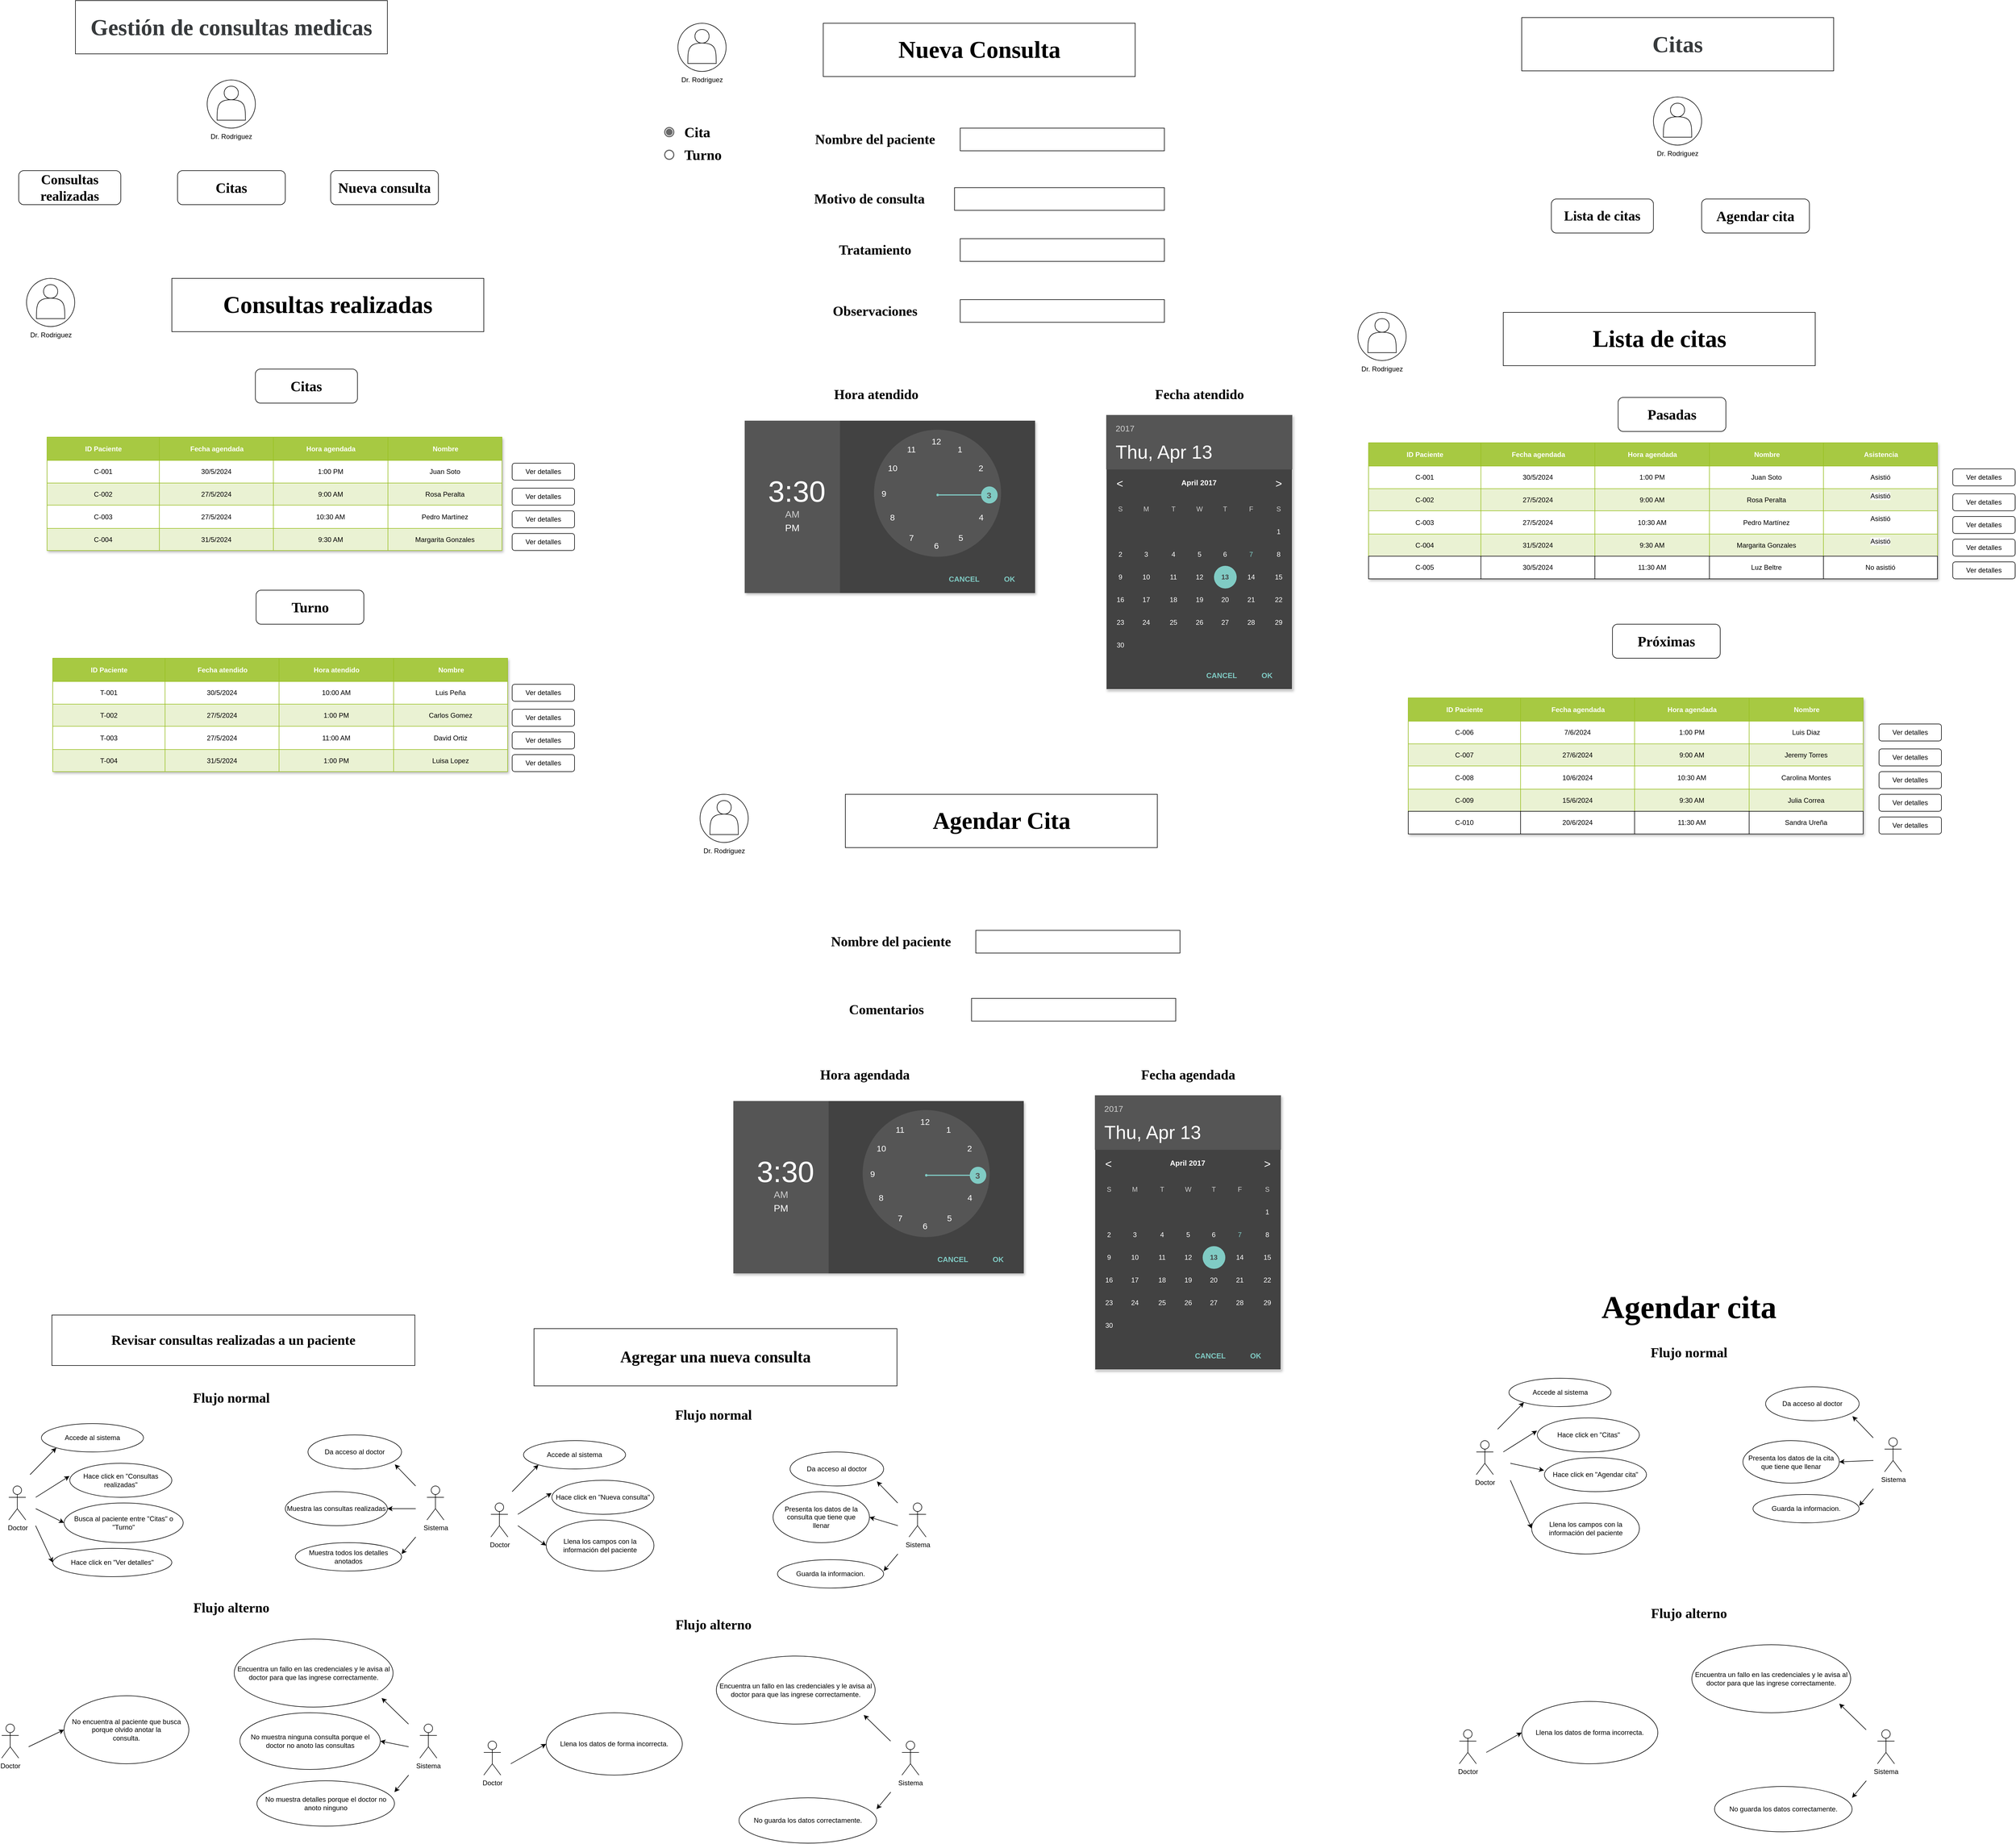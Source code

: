 <mxfile version="24.4.9" type="github">
  <diagram name="Page-1" id="xOd3cYooBrTCxfXfaoy3">
    <mxGraphModel dx="1411" dy="800" grid="1" gridSize="10" guides="1" tooltips="1" connect="1" arrows="1" fold="1" page="1" pageScale="1" pageWidth="850" pageHeight="1100" math="0" shadow="0">
      <root>
        <mxCell id="0" />
        <mxCell id="1" parent="0" />
        <mxCell id="qs-GRtZ3yT4NtCFrbVrK-2" value="" style="ellipse;whiteSpace=wrap;html=1;aspect=fixed;" vertex="1" parent="1">
          <mxGeometry x="382.25" y="170" width="85" height="85" as="geometry" />
        </mxCell>
        <mxCell id="qs-GRtZ3yT4NtCFrbVrK-1" value="" style="shape=actor;whiteSpace=wrap;html=1;" vertex="1" parent="1">
          <mxGeometry x="399.75" y="181" width="50" height="60" as="geometry" />
        </mxCell>
        <mxCell id="qs-GRtZ3yT4NtCFrbVrK-3" value="Dr. Rodriguez" style="text;html=1;align=center;verticalAlign=middle;whiteSpace=wrap;rounded=0;" vertex="1" parent="1">
          <mxGeometry x="381" y="255" width="87.5" height="30" as="geometry" />
        </mxCell>
        <mxCell id="qs-GRtZ3yT4NtCFrbVrK-4" value="" style="rounded=0;whiteSpace=wrap;html=1;" vertex="1" parent="1">
          <mxGeometry x="150" y="30" width="550" height="94" as="geometry" />
        </mxCell>
        <mxCell id="qs-GRtZ3yT4NtCFrbVrK-5" value="&lt;h1&gt;&lt;span style=&quot;color: rgb(55, 58, 60); text-align: left; background-color: rgb(255, 255, 255);&quot;&gt;&lt;b style=&quot;&quot;&gt;&lt;font style=&quot;font-size: 40px;&quot; face=&quot;Times New Roman&quot;&gt;Gestión de consultas medicas&lt;/font&gt;&lt;/b&gt;&lt;/span&gt;&lt;/h1&gt;" style="text;html=1;align=center;verticalAlign=middle;whiteSpace=wrap;rounded=0;" vertex="1" parent="1">
          <mxGeometry x="150" y="32" width="550" height="90" as="geometry" />
        </mxCell>
        <mxCell id="qs-GRtZ3yT4NtCFrbVrK-6" value="&lt;h1&gt;&lt;font face=&quot;Times New Roman&quot;&gt;Consultas realizadas&lt;/font&gt;&lt;/h1&gt;" style="rounded=1;whiteSpace=wrap;html=1;" vertex="1" parent="1">
          <mxGeometry x="50" y="330" width="180" height="60" as="geometry" />
        </mxCell>
        <mxCell id="qs-GRtZ3yT4NtCFrbVrK-7" value="&lt;h1&gt;&lt;font style=&quot;font-size: 25px;&quot; face=&quot;Times New Roman&quot;&gt;Nueva consulta&lt;/font&gt;&lt;/h1&gt;" style="rounded=1;whiteSpace=wrap;html=1;" vertex="1" parent="1">
          <mxGeometry x="600" y="330" width="190" height="60" as="geometry" />
        </mxCell>
        <mxCell id="qs-GRtZ3yT4NtCFrbVrK-13" value="&lt;h1&gt;&lt;font style=&quot;font-size: 25px;&quot; face=&quot;Times New Roman&quot;&gt;Citas&lt;/font&gt;&lt;/h1&gt;" style="rounded=1;whiteSpace=wrap;html=1;" vertex="1" parent="1">
          <mxGeometry x="467.25" y="680" width="180" height="60" as="geometry" />
        </mxCell>
        <mxCell id="qs-GRtZ3yT4NtCFrbVrK-14" value="&lt;h1&gt;&lt;font face=&quot;Times New Roman&quot;&gt;&lt;span style=&quot;font-size: 25px;&quot;&gt;Turno&lt;/span&gt;&lt;/font&gt;&lt;/h1&gt;" style="rounded=1;whiteSpace=wrap;html=1;" vertex="1" parent="1">
          <mxGeometry x="468.5" y="1070" width="190" height="60" as="geometry" />
        </mxCell>
        <mxCell id="qs-GRtZ3yT4NtCFrbVrK-15" value="" style="group" vertex="1" connectable="0" parent="1">
          <mxGeometry x="320" y="520" width="550" height="94" as="geometry" />
        </mxCell>
        <mxCell id="qs-GRtZ3yT4NtCFrbVrK-11" value="" style="rounded=0;whiteSpace=wrap;html=1;" vertex="1" parent="qs-GRtZ3yT4NtCFrbVrK-15">
          <mxGeometry width="550" height="94" as="geometry" />
        </mxCell>
        <mxCell id="qs-GRtZ3yT4NtCFrbVrK-12" value="&lt;h1&gt;&lt;font style=&quot;font-size: 42px;&quot; face=&quot;Times New Roman&quot;&gt;Consultas realizadas&lt;/font&gt;&lt;/h1&gt;" style="text;html=1;align=center;verticalAlign=middle;whiteSpace=wrap;rounded=0;" vertex="1" parent="qs-GRtZ3yT4NtCFrbVrK-15">
          <mxGeometry y="2" width="550" height="90" as="geometry" />
        </mxCell>
        <mxCell id="qs-GRtZ3yT4NtCFrbVrK-16" value="" style="group" vertex="1" connectable="0" parent="1">
          <mxGeometry x="62.5" y="520" width="87.5" height="115" as="geometry" />
        </mxCell>
        <mxCell id="qs-GRtZ3yT4NtCFrbVrK-8" value="" style="ellipse;whiteSpace=wrap;html=1;aspect=fixed;" vertex="1" parent="qs-GRtZ3yT4NtCFrbVrK-16">
          <mxGeometry x="1.25" width="85" height="85" as="geometry" />
        </mxCell>
        <mxCell id="qs-GRtZ3yT4NtCFrbVrK-9" value="" style="shape=actor;whiteSpace=wrap;html=1;" vertex="1" parent="qs-GRtZ3yT4NtCFrbVrK-16">
          <mxGeometry x="18.75" y="11" width="50" height="60" as="geometry" />
        </mxCell>
        <mxCell id="qs-GRtZ3yT4NtCFrbVrK-10" value="Dr. Rodriguez" style="text;html=1;align=center;verticalAlign=middle;whiteSpace=wrap;rounded=0;" vertex="1" parent="qs-GRtZ3yT4NtCFrbVrK-16">
          <mxGeometry y="85" width="87.5" height="30" as="geometry" />
        </mxCell>
        <mxCell id="qs-GRtZ3yT4NtCFrbVrK-17" value="Assets" style="childLayout=tableLayout;recursiveResize=0;strokeColor=#98bf21;fillColor=#A7C942;shadow=1;" vertex="1" parent="1">
          <mxGeometry x="100" y="800" width="802" height="200" as="geometry" />
        </mxCell>
        <mxCell id="qs-GRtZ3yT4NtCFrbVrK-18" style="shape=tableRow;horizontal=0;startSize=0;swimlaneHead=0;swimlaneBody=0;top=0;left=0;bottom=0;right=0;dropTarget=0;collapsible=0;recursiveResize=0;expand=0;fontStyle=0;strokeColor=inherit;fillColor=#ffffff;" vertex="1" parent="qs-GRtZ3yT4NtCFrbVrK-17">
          <mxGeometry width="802" height="41" as="geometry" />
        </mxCell>
        <mxCell id="qs-GRtZ3yT4NtCFrbVrK-19" value="ID Paciente" style="connectable=0;recursiveResize=0;strokeColor=inherit;fillColor=#A7C942;align=center;fontStyle=1;fontColor=#FFFFFF;html=1;" vertex="1" parent="qs-GRtZ3yT4NtCFrbVrK-18">
          <mxGeometry width="198" height="41" as="geometry">
            <mxRectangle width="198" height="41" as="alternateBounds" />
          </mxGeometry>
        </mxCell>
        <mxCell id="qs-GRtZ3yT4NtCFrbVrK-38" value="Fecha agendada" style="connectable=0;recursiveResize=0;strokeColor=inherit;fillColor=#A7C942;align=center;fontStyle=1;fontColor=#FFFFFF;html=1;" vertex="1" parent="qs-GRtZ3yT4NtCFrbVrK-18">
          <mxGeometry x="198" width="201" height="41" as="geometry">
            <mxRectangle width="201" height="41" as="alternateBounds" />
          </mxGeometry>
        </mxCell>
        <mxCell id="qs-GRtZ3yT4NtCFrbVrK-45" value="Hora agendada" style="connectable=0;recursiveResize=0;strokeColor=inherit;fillColor=#A7C942;align=center;fontStyle=1;fontColor=#FFFFFF;html=1;" vertex="1" parent="qs-GRtZ3yT4NtCFrbVrK-18">
          <mxGeometry x="399" width="202" height="41" as="geometry">
            <mxRectangle width="202" height="41" as="alternateBounds" />
          </mxGeometry>
        </mxCell>
        <mxCell id="qs-GRtZ3yT4NtCFrbVrK-20" value="Nombre" style="connectable=0;recursiveResize=0;strokeColor=inherit;fillColor=#A7C942;align=center;fontStyle=1;fontColor=#FFFFFF;html=1;" vertex="1" parent="qs-GRtZ3yT4NtCFrbVrK-18">
          <mxGeometry x="601" width="201" height="41" as="geometry">
            <mxRectangle width="201" height="41" as="alternateBounds" />
          </mxGeometry>
        </mxCell>
        <mxCell id="qs-GRtZ3yT4NtCFrbVrK-22" value="" style="shape=tableRow;horizontal=0;startSize=0;swimlaneHead=0;swimlaneBody=0;top=0;left=0;bottom=0;right=0;dropTarget=0;collapsible=0;recursiveResize=0;expand=0;fontStyle=0;strokeColor=inherit;fillColor=#ffffff;" vertex="1" parent="qs-GRtZ3yT4NtCFrbVrK-17">
          <mxGeometry y="41" width="802" height="40" as="geometry" />
        </mxCell>
        <mxCell id="qs-GRtZ3yT4NtCFrbVrK-23" value="C-001" style="connectable=0;recursiveResize=0;strokeColor=inherit;fillColor=inherit;align=center;whiteSpace=wrap;html=1;" vertex="1" parent="qs-GRtZ3yT4NtCFrbVrK-22">
          <mxGeometry width="198" height="40" as="geometry">
            <mxRectangle width="198" height="40" as="alternateBounds" />
          </mxGeometry>
        </mxCell>
        <mxCell id="qs-GRtZ3yT4NtCFrbVrK-39" value="30/5/2024" style="connectable=0;recursiveResize=0;strokeColor=inherit;fillColor=inherit;align=center;whiteSpace=wrap;html=1;" vertex="1" parent="qs-GRtZ3yT4NtCFrbVrK-22">
          <mxGeometry x="198" width="201" height="40" as="geometry">
            <mxRectangle width="201" height="40" as="alternateBounds" />
          </mxGeometry>
        </mxCell>
        <mxCell id="qs-GRtZ3yT4NtCFrbVrK-46" value="1:00 PM" style="connectable=0;recursiveResize=0;strokeColor=inherit;fillColor=inherit;align=center;whiteSpace=wrap;html=1;" vertex="1" parent="qs-GRtZ3yT4NtCFrbVrK-22">
          <mxGeometry x="399" width="202" height="40" as="geometry">
            <mxRectangle width="202" height="40" as="alternateBounds" />
          </mxGeometry>
        </mxCell>
        <mxCell id="qs-GRtZ3yT4NtCFrbVrK-24" value="Juan Soto" style="connectable=0;recursiveResize=0;strokeColor=inherit;fillColor=inherit;align=center;whiteSpace=wrap;html=1;" vertex="1" parent="qs-GRtZ3yT4NtCFrbVrK-22">
          <mxGeometry x="601" width="201" height="40" as="geometry">
            <mxRectangle width="201" height="40" as="alternateBounds" />
          </mxGeometry>
        </mxCell>
        <mxCell id="qs-GRtZ3yT4NtCFrbVrK-26" value="" style="shape=tableRow;horizontal=0;startSize=0;swimlaneHead=0;swimlaneBody=0;top=0;left=0;bottom=0;right=0;dropTarget=0;collapsible=0;recursiveResize=0;expand=0;fontStyle=1;strokeColor=inherit;fillColor=#EAF2D3;" vertex="1" parent="qs-GRtZ3yT4NtCFrbVrK-17">
          <mxGeometry y="81" width="802" height="39" as="geometry" />
        </mxCell>
        <mxCell id="qs-GRtZ3yT4NtCFrbVrK-27" value="C-002" style="connectable=0;recursiveResize=0;strokeColor=inherit;fillColor=inherit;whiteSpace=wrap;html=1;" vertex="1" parent="qs-GRtZ3yT4NtCFrbVrK-26">
          <mxGeometry width="198" height="39" as="geometry">
            <mxRectangle width="198" height="39" as="alternateBounds" />
          </mxGeometry>
        </mxCell>
        <mxCell id="qs-GRtZ3yT4NtCFrbVrK-40" value="27/5/2024" style="connectable=0;recursiveResize=0;strokeColor=inherit;fillColor=inherit;whiteSpace=wrap;html=1;" vertex="1" parent="qs-GRtZ3yT4NtCFrbVrK-26">
          <mxGeometry x="198" width="201" height="39" as="geometry">
            <mxRectangle width="201" height="39" as="alternateBounds" />
          </mxGeometry>
        </mxCell>
        <mxCell id="qs-GRtZ3yT4NtCFrbVrK-47" value="9:00 AM" style="connectable=0;recursiveResize=0;strokeColor=inherit;fillColor=inherit;whiteSpace=wrap;html=1;" vertex="1" parent="qs-GRtZ3yT4NtCFrbVrK-26">
          <mxGeometry x="399" width="202" height="39" as="geometry">
            <mxRectangle width="202" height="39" as="alternateBounds" />
          </mxGeometry>
        </mxCell>
        <mxCell id="qs-GRtZ3yT4NtCFrbVrK-28" value="Rosa Peralta" style="connectable=0;recursiveResize=0;strokeColor=inherit;fillColor=inherit;whiteSpace=wrap;html=1;" vertex="1" parent="qs-GRtZ3yT4NtCFrbVrK-26">
          <mxGeometry x="601" width="201" height="39" as="geometry">
            <mxRectangle width="201" height="39" as="alternateBounds" />
          </mxGeometry>
        </mxCell>
        <mxCell id="qs-GRtZ3yT4NtCFrbVrK-30" value="" style="shape=tableRow;horizontal=0;startSize=0;swimlaneHead=0;swimlaneBody=0;top=0;left=0;bottom=0;right=0;dropTarget=0;collapsible=0;recursiveResize=0;expand=0;fontStyle=0;strokeColor=inherit;fillColor=#ffffff;" vertex="1" parent="qs-GRtZ3yT4NtCFrbVrK-17">
          <mxGeometry y="120" width="802" height="41" as="geometry" />
        </mxCell>
        <mxCell id="qs-GRtZ3yT4NtCFrbVrK-31" value="C-003" style="connectable=0;recursiveResize=0;strokeColor=inherit;fillColor=inherit;fontStyle=0;align=center;whiteSpace=wrap;html=1;" vertex="1" parent="qs-GRtZ3yT4NtCFrbVrK-30">
          <mxGeometry width="198" height="41" as="geometry">
            <mxRectangle width="198" height="41" as="alternateBounds" />
          </mxGeometry>
        </mxCell>
        <mxCell id="qs-GRtZ3yT4NtCFrbVrK-41" value="27/5/2024" style="connectable=0;recursiveResize=0;strokeColor=inherit;fillColor=inherit;fontStyle=0;align=center;whiteSpace=wrap;html=1;" vertex="1" parent="qs-GRtZ3yT4NtCFrbVrK-30">
          <mxGeometry x="198" width="201" height="41" as="geometry">
            <mxRectangle width="201" height="41" as="alternateBounds" />
          </mxGeometry>
        </mxCell>
        <mxCell id="qs-GRtZ3yT4NtCFrbVrK-48" value="10:30 AM" style="connectable=0;recursiveResize=0;strokeColor=inherit;fillColor=inherit;fontStyle=0;align=center;whiteSpace=wrap;html=1;" vertex="1" parent="qs-GRtZ3yT4NtCFrbVrK-30">
          <mxGeometry x="399" width="202" height="41" as="geometry">
            <mxRectangle width="202" height="41" as="alternateBounds" />
          </mxGeometry>
        </mxCell>
        <mxCell id="qs-GRtZ3yT4NtCFrbVrK-32" value="Pedro Martínez" style="connectable=0;recursiveResize=0;strokeColor=inherit;fillColor=inherit;fontStyle=0;align=center;whiteSpace=wrap;html=1;" vertex="1" parent="qs-GRtZ3yT4NtCFrbVrK-30">
          <mxGeometry x="601" width="201" height="41" as="geometry">
            <mxRectangle width="201" height="41" as="alternateBounds" />
          </mxGeometry>
        </mxCell>
        <mxCell id="qs-GRtZ3yT4NtCFrbVrK-34" value="" style="shape=tableRow;horizontal=0;startSize=0;swimlaneHead=0;swimlaneBody=0;top=0;left=0;bottom=0;right=0;dropTarget=0;collapsible=0;recursiveResize=0;expand=0;fontStyle=1;strokeColor=inherit;fillColor=#EAF2D3;" vertex="1" parent="qs-GRtZ3yT4NtCFrbVrK-17">
          <mxGeometry y="161" width="802" height="39" as="geometry" />
        </mxCell>
        <mxCell id="qs-GRtZ3yT4NtCFrbVrK-35" value="C-004" style="connectable=0;recursiveResize=0;strokeColor=inherit;fillColor=inherit;whiteSpace=wrap;html=1;" vertex="1" parent="qs-GRtZ3yT4NtCFrbVrK-34">
          <mxGeometry width="198" height="39" as="geometry">
            <mxRectangle width="198" height="39" as="alternateBounds" />
          </mxGeometry>
        </mxCell>
        <mxCell id="qs-GRtZ3yT4NtCFrbVrK-42" value="31/5/2024" style="connectable=0;recursiveResize=0;strokeColor=inherit;fillColor=inherit;whiteSpace=wrap;html=1;" vertex="1" parent="qs-GRtZ3yT4NtCFrbVrK-34">
          <mxGeometry x="198" width="201" height="39" as="geometry">
            <mxRectangle width="201" height="39" as="alternateBounds" />
          </mxGeometry>
        </mxCell>
        <mxCell id="qs-GRtZ3yT4NtCFrbVrK-49" value="9:30 AM" style="connectable=0;recursiveResize=0;strokeColor=inherit;fillColor=inherit;whiteSpace=wrap;html=1;" vertex="1" parent="qs-GRtZ3yT4NtCFrbVrK-34">
          <mxGeometry x="399" width="202" height="39" as="geometry">
            <mxRectangle width="202" height="39" as="alternateBounds" />
          </mxGeometry>
        </mxCell>
        <mxCell id="qs-GRtZ3yT4NtCFrbVrK-36" value="Margarita Gonzales" style="connectable=0;recursiveResize=0;strokeColor=inherit;fillColor=inherit;whiteSpace=wrap;html=1;" vertex="1" parent="qs-GRtZ3yT4NtCFrbVrK-34">
          <mxGeometry x="601" width="201" height="39" as="geometry">
            <mxRectangle width="201" height="39" as="alternateBounds" />
          </mxGeometry>
        </mxCell>
        <mxCell id="qs-GRtZ3yT4NtCFrbVrK-43" value="Ver detalles" style="rounded=1;whiteSpace=wrap;html=1;" vertex="1" parent="1">
          <mxGeometry x="920" y="846" width="110" height="30" as="geometry" />
        </mxCell>
        <mxCell id="qs-GRtZ3yT4NtCFrbVrK-50" value="Ver detalles" style="rounded=1;whiteSpace=wrap;html=1;" vertex="1" parent="1">
          <mxGeometry x="920" y="890" width="110" height="30" as="geometry" />
        </mxCell>
        <mxCell id="qs-GRtZ3yT4NtCFrbVrK-51" value="Ver detalles" style="rounded=1;whiteSpace=wrap;html=1;" vertex="1" parent="1">
          <mxGeometry x="920" y="930" width="110" height="30" as="geometry" />
        </mxCell>
        <mxCell id="qs-GRtZ3yT4NtCFrbVrK-52" value="Ver detalles" style="rounded=1;whiteSpace=wrap;html=1;" vertex="1" parent="1">
          <mxGeometry x="920" y="970" width="110" height="30" as="geometry" />
        </mxCell>
        <mxCell id="qs-GRtZ3yT4NtCFrbVrK-53" value="Assets" style="childLayout=tableLayout;recursiveResize=0;strokeColor=#98bf21;fillColor=#A7C942;shadow=1;" vertex="1" parent="1">
          <mxGeometry x="110" y="1190" width="802" height="200" as="geometry" />
        </mxCell>
        <mxCell id="qs-GRtZ3yT4NtCFrbVrK-54" style="shape=tableRow;horizontal=0;startSize=0;swimlaneHead=0;swimlaneBody=0;top=0;left=0;bottom=0;right=0;dropTarget=0;collapsible=0;recursiveResize=0;expand=0;fontStyle=0;strokeColor=inherit;fillColor=#ffffff;" vertex="1" parent="qs-GRtZ3yT4NtCFrbVrK-53">
          <mxGeometry width="802" height="41" as="geometry" />
        </mxCell>
        <mxCell id="qs-GRtZ3yT4NtCFrbVrK-55" value="ID Paciente" style="connectable=0;recursiveResize=0;strokeColor=inherit;fillColor=#A7C942;align=center;fontStyle=1;fontColor=#FFFFFF;html=1;" vertex="1" parent="qs-GRtZ3yT4NtCFrbVrK-54">
          <mxGeometry width="198" height="41" as="geometry">
            <mxRectangle width="198" height="41" as="alternateBounds" />
          </mxGeometry>
        </mxCell>
        <mxCell id="qs-GRtZ3yT4NtCFrbVrK-56" value="Fecha atendido" style="connectable=0;recursiveResize=0;strokeColor=inherit;fillColor=#A7C942;align=center;fontStyle=1;fontColor=#FFFFFF;html=1;" vertex="1" parent="qs-GRtZ3yT4NtCFrbVrK-54">
          <mxGeometry x="198" width="201" height="41" as="geometry">
            <mxRectangle width="201" height="41" as="alternateBounds" />
          </mxGeometry>
        </mxCell>
        <mxCell id="qs-GRtZ3yT4NtCFrbVrK-57" value="Hora atendido" style="connectable=0;recursiveResize=0;strokeColor=inherit;fillColor=#A7C942;align=center;fontStyle=1;fontColor=#FFFFFF;html=1;" vertex="1" parent="qs-GRtZ3yT4NtCFrbVrK-54">
          <mxGeometry x="399" width="202" height="41" as="geometry">
            <mxRectangle width="202" height="41" as="alternateBounds" />
          </mxGeometry>
        </mxCell>
        <mxCell id="qs-GRtZ3yT4NtCFrbVrK-58" value="Nombre" style="connectable=0;recursiveResize=0;strokeColor=inherit;fillColor=#A7C942;align=center;fontStyle=1;fontColor=#FFFFFF;html=1;" vertex="1" parent="qs-GRtZ3yT4NtCFrbVrK-54">
          <mxGeometry x="601" width="201" height="41" as="geometry">
            <mxRectangle width="201" height="41" as="alternateBounds" />
          </mxGeometry>
        </mxCell>
        <mxCell id="qs-GRtZ3yT4NtCFrbVrK-60" value="" style="shape=tableRow;horizontal=0;startSize=0;swimlaneHead=0;swimlaneBody=0;top=0;left=0;bottom=0;right=0;dropTarget=0;collapsible=0;recursiveResize=0;expand=0;fontStyle=0;strokeColor=inherit;fillColor=#ffffff;" vertex="1" parent="qs-GRtZ3yT4NtCFrbVrK-53">
          <mxGeometry y="41" width="802" height="40" as="geometry" />
        </mxCell>
        <mxCell id="qs-GRtZ3yT4NtCFrbVrK-61" value="T-001" style="connectable=0;recursiveResize=0;strokeColor=inherit;fillColor=inherit;align=center;whiteSpace=wrap;html=1;" vertex="1" parent="qs-GRtZ3yT4NtCFrbVrK-60">
          <mxGeometry width="198" height="40" as="geometry">
            <mxRectangle width="198" height="40" as="alternateBounds" />
          </mxGeometry>
        </mxCell>
        <mxCell id="qs-GRtZ3yT4NtCFrbVrK-62" value="30/5/2024" style="connectable=0;recursiveResize=0;strokeColor=inherit;fillColor=inherit;align=center;whiteSpace=wrap;html=1;" vertex="1" parent="qs-GRtZ3yT4NtCFrbVrK-60">
          <mxGeometry x="198" width="201" height="40" as="geometry">
            <mxRectangle width="201" height="40" as="alternateBounds" />
          </mxGeometry>
        </mxCell>
        <mxCell id="qs-GRtZ3yT4NtCFrbVrK-63" value="10:00 AM" style="connectable=0;recursiveResize=0;strokeColor=inherit;fillColor=inherit;align=center;whiteSpace=wrap;html=1;" vertex="1" parent="qs-GRtZ3yT4NtCFrbVrK-60">
          <mxGeometry x="399" width="202" height="40" as="geometry">
            <mxRectangle width="202" height="40" as="alternateBounds" />
          </mxGeometry>
        </mxCell>
        <mxCell id="qs-GRtZ3yT4NtCFrbVrK-64" value="Luis Peña" style="connectable=0;recursiveResize=0;strokeColor=inherit;fillColor=inherit;align=center;whiteSpace=wrap;html=1;" vertex="1" parent="qs-GRtZ3yT4NtCFrbVrK-60">
          <mxGeometry x="601" width="201" height="40" as="geometry">
            <mxRectangle width="201" height="40" as="alternateBounds" />
          </mxGeometry>
        </mxCell>
        <mxCell id="qs-GRtZ3yT4NtCFrbVrK-66" value="" style="shape=tableRow;horizontal=0;startSize=0;swimlaneHead=0;swimlaneBody=0;top=0;left=0;bottom=0;right=0;dropTarget=0;collapsible=0;recursiveResize=0;expand=0;fontStyle=1;strokeColor=inherit;fillColor=#EAF2D3;" vertex="1" parent="qs-GRtZ3yT4NtCFrbVrK-53">
          <mxGeometry y="81" width="802" height="39" as="geometry" />
        </mxCell>
        <mxCell id="qs-GRtZ3yT4NtCFrbVrK-67" value="T-002" style="connectable=0;recursiveResize=0;strokeColor=inherit;fillColor=inherit;whiteSpace=wrap;html=1;" vertex="1" parent="qs-GRtZ3yT4NtCFrbVrK-66">
          <mxGeometry width="198" height="39" as="geometry">
            <mxRectangle width="198" height="39" as="alternateBounds" />
          </mxGeometry>
        </mxCell>
        <mxCell id="qs-GRtZ3yT4NtCFrbVrK-68" value="27/5/2024" style="connectable=0;recursiveResize=0;strokeColor=inherit;fillColor=inherit;whiteSpace=wrap;html=1;" vertex="1" parent="qs-GRtZ3yT4NtCFrbVrK-66">
          <mxGeometry x="198" width="201" height="39" as="geometry">
            <mxRectangle width="201" height="39" as="alternateBounds" />
          </mxGeometry>
        </mxCell>
        <mxCell id="qs-GRtZ3yT4NtCFrbVrK-69" value="1:00 PM" style="connectable=0;recursiveResize=0;strokeColor=inherit;fillColor=inherit;whiteSpace=wrap;html=1;" vertex="1" parent="qs-GRtZ3yT4NtCFrbVrK-66">
          <mxGeometry x="399" width="202" height="39" as="geometry">
            <mxRectangle width="202" height="39" as="alternateBounds" />
          </mxGeometry>
        </mxCell>
        <mxCell id="qs-GRtZ3yT4NtCFrbVrK-70" value="Carlos Gomez" style="connectable=0;recursiveResize=0;strokeColor=inherit;fillColor=inherit;whiteSpace=wrap;html=1;" vertex="1" parent="qs-GRtZ3yT4NtCFrbVrK-66">
          <mxGeometry x="601" width="201" height="39" as="geometry">
            <mxRectangle width="201" height="39" as="alternateBounds" />
          </mxGeometry>
        </mxCell>
        <mxCell id="qs-GRtZ3yT4NtCFrbVrK-72" value="" style="shape=tableRow;horizontal=0;startSize=0;swimlaneHead=0;swimlaneBody=0;top=0;left=0;bottom=0;right=0;dropTarget=0;collapsible=0;recursiveResize=0;expand=0;fontStyle=0;strokeColor=inherit;fillColor=#ffffff;" vertex="1" parent="qs-GRtZ3yT4NtCFrbVrK-53">
          <mxGeometry y="120" width="802" height="41" as="geometry" />
        </mxCell>
        <mxCell id="qs-GRtZ3yT4NtCFrbVrK-73" value="T-003" style="connectable=0;recursiveResize=0;strokeColor=inherit;fillColor=inherit;fontStyle=0;align=center;whiteSpace=wrap;html=1;" vertex="1" parent="qs-GRtZ3yT4NtCFrbVrK-72">
          <mxGeometry width="198" height="41" as="geometry">
            <mxRectangle width="198" height="41" as="alternateBounds" />
          </mxGeometry>
        </mxCell>
        <mxCell id="qs-GRtZ3yT4NtCFrbVrK-74" value="27/5/2024" style="connectable=0;recursiveResize=0;strokeColor=inherit;fillColor=inherit;fontStyle=0;align=center;whiteSpace=wrap;html=1;" vertex="1" parent="qs-GRtZ3yT4NtCFrbVrK-72">
          <mxGeometry x="198" width="201" height="41" as="geometry">
            <mxRectangle width="201" height="41" as="alternateBounds" />
          </mxGeometry>
        </mxCell>
        <mxCell id="qs-GRtZ3yT4NtCFrbVrK-75" value="11:00 AM" style="connectable=0;recursiveResize=0;strokeColor=inherit;fillColor=inherit;fontStyle=0;align=center;whiteSpace=wrap;html=1;" vertex="1" parent="qs-GRtZ3yT4NtCFrbVrK-72">
          <mxGeometry x="399" width="202" height="41" as="geometry">
            <mxRectangle width="202" height="41" as="alternateBounds" />
          </mxGeometry>
        </mxCell>
        <mxCell id="qs-GRtZ3yT4NtCFrbVrK-76" value="David Ortiz" style="connectable=0;recursiveResize=0;strokeColor=inherit;fillColor=inherit;fontStyle=0;align=center;whiteSpace=wrap;html=1;" vertex="1" parent="qs-GRtZ3yT4NtCFrbVrK-72">
          <mxGeometry x="601" width="201" height="41" as="geometry">
            <mxRectangle width="201" height="41" as="alternateBounds" />
          </mxGeometry>
        </mxCell>
        <mxCell id="qs-GRtZ3yT4NtCFrbVrK-78" value="" style="shape=tableRow;horizontal=0;startSize=0;swimlaneHead=0;swimlaneBody=0;top=0;left=0;bottom=0;right=0;dropTarget=0;collapsible=0;recursiveResize=0;expand=0;fontStyle=1;strokeColor=inherit;fillColor=#EAF2D3;" vertex="1" parent="qs-GRtZ3yT4NtCFrbVrK-53">
          <mxGeometry y="161" width="802" height="39" as="geometry" />
        </mxCell>
        <mxCell id="qs-GRtZ3yT4NtCFrbVrK-79" value="T-004" style="connectable=0;recursiveResize=0;strokeColor=inherit;fillColor=inherit;whiteSpace=wrap;html=1;" vertex="1" parent="qs-GRtZ3yT4NtCFrbVrK-78">
          <mxGeometry width="198" height="39" as="geometry">
            <mxRectangle width="198" height="39" as="alternateBounds" />
          </mxGeometry>
        </mxCell>
        <mxCell id="qs-GRtZ3yT4NtCFrbVrK-80" value="31/5/2024" style="connectable=0;recursiveResize=0;strokeColor=inherit;fillColor=inherit;whiteSpace=wrap;html=1;" vertex="1" parent="qs-GRtZ3yT4NtCFrbVrK-78">
          <mxGeometry x="198" width="201" height="39" as="geometry">
            <mxRectangle width="201" height="39" as="alternateBounds" />
          </mxGeometry>
        </mxCell>
        <mxCell id="qs-GRtZ3yT4NtCFrbVrK-81" value="1:00 PM" style="connectable=0;recursiveResize=0;strokeColor=inherit;fillColor=inherit;whiteSpace=wrap;html=1;" vertex="1" parent="qs-GRtZ3yT4NtCFrbVrK-78">
          <mxGeometry x="399" width="202" height="39" as="geometry">
            <mxRectangle width="202" height="39" as="alternateBounds" />
          </mxGeometry>
        </mxCell>
        <mxCell id="qs-GRtZ3yT4NtCFrbVrK-82" value="Luisa Lopez" style="connectable=0;recursiveResize=0;strokeColor=inherit;fillColor=inherit;whiteSpace=wrap;html=1;" vertex="1" parent="qs-GRtZ3yT4NtCFrbVrK-78">
          <mxGeometry x="601" width="201" height="39" as="geometry">
            <mxRectangle width="201" height="39" as="alternateBounds" />
          </mxGeometry>
        </mxCell>
        <mxCell id="qs-GRtZ3yT4NtCFrbVrK-84" value="Ver detalles" style="rounded=1;whiteSpace=wrap;html=1;" vertex="1" parent="1">
          <mxGeometry x="920" y="1236" width="110" height="30" as="geometry" />
        </mxCell>
        <mxCell id="qs-GRtZ3yT4NtCFrbVrK-85" value="Ver detalles" style="rounded=1;whiteSpace=wrap;html=1;" vertex="1" parent="1">
          <mxGeometry x="920" y="1280" width="110" height="30" as="geometry" />
        </mxCell>
        <mxCell id="qs-GRtZ3yT4NtCFrbVrK-86" value="Ver detalles" style="rounded=1;whiteSpace=wrap;html=1;" vertex="1" parent="1">
          <mxGeometry x="920" y="1320" width="110" height="30" as="geometry" />
        </mxCell>
        <mxCell id="qs-GRtZ3yT4NtCFrbVrK-87" value="Ver detalles" style="rounded=1;whiteSpace=wrap;html=1;" vertex="1" parent="1">
          <mxGeometry x="920" y="1360" width="110" height="30" as="geometry" />
        </mxCell>
        <mxCell id="qs-GRtZ3yT4NtCFrbVrK-88" value="" style="group" vertex="1" connectable="0" parent="1">
          <mxGeometry x="1468.5" y="70" width="550" height="94" as="geometry" />
        </mxCell>
        <mxCell id="qs-GRtZ3yT4NtCFrbVrK-89" value="" style="rounded=0;whiteSpace=wrap;html=1;" vertex="1" parent="qs-GRtZ3yT4NtCFrbVrK-88">
          <mxGeometry width="550" height="94" as="geometry" />
        </mxCell>
        <mxCell id="qs-GRtZ3yT4NtCFrbVrK-90" value="&lt;h1&gt;&lt;font style=&quot;font-size: 42px;&quot; face=&quot;Times New Roman&quot;&gt;Nueva Consulta&lt;/font&gt;&lt;/h1&gt;" style="text;html=1;align=center;verticalAlign=middle;whiteSpace=wrap;rounded=0;" vertex="1" parent="qs-GRtZ3yT4NtCFrbVrK-88">
          <mxGeometry y="2" width="550" height="90" as="geometry" />
        </mxCell>
        <mxCell id="qs-GRtZ3yT4NtCFrbVrK-91" value="" style="group" vertex="1" connectable="0" parent="1">
          <mxGeometry x="1211" y="70" width="87.5" height="115" as="geometry" />
        </mxCell>
        <mxCell id="qs-GRtZ3yT4NtCFrbVrK-92" value="" style="ellipse;whiteSpace=wrap;html=1;aspect=fixed;" vertex="1" parent="qs-GRtZ3yT4NtCFrbVrK-91">
          <mxGeometry x="1.25" width="85" height="85" as="geometry" />
        </mxCell>
        <mxCell id="qs-GRtZ3yT4NtCFrbVrK-93" value="" style="shape=actor;whiteSpace=wrap;html=1;" vertex="1" parent="qs-GRtZ3yT4NtCFrbVrK-91">
          <mxGeometry x="18.75" y="11" width="50" height="60" as="geometry" />
        </mxCell>
        <mxCell id="qs-GRtZ3yT4NtCFrbVrK-94" value="Dr. Rodriguez" style="text;html=1;align=center;verticalAlign=middle;whiteSpace=wrap;rounded=0;" vertex="1" parent="qs-GRtZ3yT4NtCFrbVrK-91">
          <mxGeometry y="85" width="87.5" height="30" as="geometry" />
        </mxCell>
        <mxCell id="qs-GRtZ3yT4NtCFrbVrK-95" value="" style="rounded=0;whiteSpace=wrap;html=1;" vertex="1" parent="1">
          <mxGeometry x="1710" y="255" width="360" height="40" as="geometry" />
        </mxCell>
        <mxCell id="qs-GRtZ3yT4NtCFrbVrK-96" value="&lt;h1&gt;&lt;font face=&quot;Times New Roman&quot;&gt;Nombre del paciente&lt;/font&gt;&lt;/h1&gt;" style="text;html=1;align=center;verticalAlign=middle;whiteSpace=wrap;rounded=0;" vertex="1" parent="1">
          <mxGeometry x="1440" y="260" width="240" height="30" as="geometry" />
        </mxCell>
        <mxCell id="qs-GRtZ3yT4NtCFrbVrK-97" value="&lt;h1&gt;&lt;font face=&quot;Times New Roman&quot;&gt;&lt;span style=&quot;font-size: 25px;&quot;&gt;Citas&lt;/span&gt;&lt;/font&gt;&lt;/h1&gt;" style="rounded=1;whiteSpace=wrap;html=1;" vertex="1" parent="1">
          <mxGeometry x="330" y="330" width="190" height="60" as="geometry" />
        </mxCell>
        <mxCell id="qs-GRtZ3yT4NtCFrbVrK-155" value="" style="dashed=0;labelPosition=right;align=left;shape=mxgraph.gmdl.radiobutton;strokeColor=#676767;fillColor=#676767;strokeWidth=2;aspect=fixed;sketch=0;html=1;" vertex="1" parent="1">
          <mxGeometry x="1189" y="254" width="16" height="16" as="geometry" />
        </mxCell>
        <mxCell id="qs-GRtZ3yT4NtCFrbVrK-156" value="" style="dashed=0;labelPosition=right;align=left;shape=mxgraph.gmdl.radiobutton;strokeColor=#666666;fillColor=none;strokeWidth=2;aspect=fixed;sketch=0;html=1;" vertex="1" parent="1">
          <mxGeometry x="1189" y="294" width="16" height="16" as="geometry" />
        </mxCell>
        <mxCell id="qs-GRtZ3yT4NtCFrbVrK-157" value="&lt;h1&gt;&lt;font style=&quot;font-size: 25px;&quot; face=&quot;Times New Roman&quot;&gt;Cita&lt;/font&gt;&lt;/h1&gt;" style="text;html=1;align=center;verticalAlign=middle;resizable=0;points=[];autosize=1;strokeColor=none;fillColor=none;" vertex="1" parent="1">
          <mxGeometry x="1211" y="222" width="70" height="80" as="geometry" />
        </mxCell>
        <mxCell id="qs-GRtZ3yT4NtCFrbVrK-159" value="&lt;h1&gt;&lt;font face=&quot;Times New Roman&quot;&gt;&lt;span style=&quot;font-size: 25px;&quot;&gt;Turno&lt;/span&gt;&lt;/font&gt;&lt;/h1&gt;" style="text;html=1;align=center;verticalAlign=middle;resizable=0;points=[];autosize=1;strokeColor=none;fillColor=none;" vertex="1" parent="1">
          <mxGeometry x="1211" y="262" width="90" height="80" as="geometry" />
        </mxCell>
        <mxCell id="qs-GRtZ3yT4NtCFrbVrK-161" value="&lt;h1&gt;&lt;font face=&quot;Times New Roman&quot;&gt;Hora atendido&lt;/font&gt;&lt;/h1&gt;" style="text;html=1;align=center;verticalAlign=middle;whiteSpace=wrap;rounded=0;" vertex="1" parent="1">
          <mxGeometry x="1441.5" y="710" width="240" height="30" as="geometry" />
        </mxCell>
        <mxCell id="qs-GRtZ3yT4NtCFrbVrK-163" value="&lt;h1&gt;&lt;font face=&quot;Times New Roman&quot;&gt;Fecha atendido&lt;/font&gt;&lt;/h1&gt;" style="text;html=1;align=center;verticalAlign=middle;whiteSpace=wrap;rounded=0;" vertex="1" parent="1">
          <mxGeometry x="2011.5" y="710" width="240" height="30" as="geometry" />
        </mxCell>
        <mxCell id="qs-GRtZ3yT4NtCFrbVrK-164" value="" style="shape=rect;fillColor=#424242;strokeColor=none;shadow=1;aspect=fixed;" vertex="1" parent="1">
          <mxGeometry x="1330" y="771" width="512" height="304" as="geometry" />
        </mxCell>
        <mxCell id="qs-GRtZ3yT4NtCFrbVrK-165" value="3:30" style="shape=rect;fillColor=#555555;fontColor=#ffffff;strokeColor=none;align=center;spacing=0;fontSize=52;verticalAlign=middle;spacingBottom=54;spacingLeft=16;whiteSpace=wrap;html=1;" vertex="1" parent="qs-GRtZ3yT4NtCFrbVrK-164">
          <mxGeometry width="168" height="304" as="geometry" />
        </mxCell>
        <mxCell id="qs-GRtZ3yT4NtCFrbVrK-166" value="AM" style="text;verticalAlign=middle;align=center;fontColor=#ffffff;fontSize=17;fontStyle=0;textOpacity=70;html=1;whiteSpace=wrap;" vertex="1" parent="qs-GRtZ3yT4NtCFrbVrK-165">
          <mxGeometry y="146" width="168" height="40" as="geometry" />
        </mxCell>
        <mxCell id="qs-GRtZ3yT4NtCFrbVrK-167" value="PM" style="text;verticalAlign=middle;align=center;fontColor=#ffffff;fontSize=17;html=1;whiteSpace=wrap;" vertex="1" parent="qs-GRtZ3yT4NtCFrbVrK-165">
          <mxGeometry y="170" width="168" height="40" as="geometry" />
        </mxCell>
        <mxCell id="qs-GRtZ3yT4NtCFrbVrK-168" value="" style="shape=ellipse;fillColor=#555555;strokeColor=none;whiteSpace=wrap;html=1;" vertex="1" parent="qs-GRtZ3yT4NtCFrbVrK-164">
          <mxGeometry x="228" y="16" width="224" height="224" as="geometry" />
        </mxCell>
        <mxCell id="qs-GRtZ3yT4NtCFrbVrK-169" value="3" style="dashed=0;shape=mxgraph.gmdl.time_picker;fillColor=#80CBC4;strokeColor=#80CBC4;verticalAlign=middle;align=right;fontColor=#555555;strokeWidth=2;spacingRight=9;fontSize=15;fontStyle=1;whiteSpace=wrap;html=1;" vertex="1" parent="qs-GRtZ3yT4NtCFrbVrK-168">
          <mxGeometry x="110" y="100" width="108" height="30" as="geometry" />
        </mxCell>
        <mxCell id="qs-GRtZ3yT4NtCFrbVrK-170" value="1" style="text;verticalAlign=middle;align=center;fontColor=#ffffff;fontSize=15;whiteSpace=wrap;html=1;" vertex="1" parent="qs-GRtZ3yT4NtCFrbVrK-164">
          <mxGeometry x="355" y="30" width="49" height="40" as="geometry" />
        </mxCell>
        <mxCell id="qs-GRtZ3yT4NtCFrbVrK-171" value="2" style="text;verticalAlign=middle;align=center;fontColor=#ffffff;fontSize=15;whiteSpace=wrap;html=1;" vertex="1" parent="qs-GRtZ3yT4NtCFrbVrK-164">
          <mxGeometry x="392" y="63" width="49" height="40" as="geometry" />
        </mxCell>
        <mxCell id="qs-GRtZ3yT4NtCFrbVrK-172" value="4" style="text;verticalAlign=middle;align=center;fontColor=#ffffff;fontSize=15;whiteSpace=wrap;html=1;" vertex="1" parent="qs-GRtZ3yT4NtCFrbVrK-164">
          <mxGeometry x="394" y="150" width="46" height="40" as="geometry" />
        </mxCell>
        <mxCell id="qs-GRtZ3yT4NtCFrbVrK-173" value="5" style="text;verticalAlign=middle;align=center;fontColor=#ffffff;fontSize=15;whiteSpace=wrap;html=1;" vertex="1" parent="qs-GRtZ3yT4NtCFrbVrK-164">
          <mxGeometry x="358" y="186" width="46" height="40" as="geometry" />
        </mxCell>
        <mxCell id="qs-GRtZ3yT4NtCFrbVrK-174" value="6" style="text;verticalAlign=middle;align=center;fontColor=#ffffff;fontSize=15;whiteSpace=wrap;html=1;" vertex="1" parent="qs-GRtZ3yT4NtCFrbVrK-164">
          <mxGeometry x="315" y="200" width="46" height="40" as="geometry" />
        </mxCell>
        <mxCell id="qs-GRtZ3yT4NtCFrbVrK-175" value="7" style="text;verticalAlign=middle;align=center;fontColor=#ffffff;fontSize=15;whiteSpace=wrap;html=1;" vertex="1" parent="qs-GRtZ3yT4NtCFrbVrK-164">
          <mxGeometry x="271" y="186" width="46" height="40" as="geometry" />
        </mxCell>
        <mxCell id="qs-GRtZ3yT4NtCFrbVrK-176" value="8" style="text;verticalAlign=middle;align=center;fontColor=#ffffff;fontSize=15;whiteSpace=wrap;html=1;" vertex="1" parent="qs-GRtZ3yT4NtCFrbVrK-164">
          <mxGeometry x="236" y="150" width="49" height="40" as="geometry" />
        </mxCell>
        <mxCell id="qs-GRtZ3yT4NtCFrbVrK-177" value="9" style="text;verticalAlign=middle;align=center;fontColor=#ffffff;fontSize=15;whiteSpace=wrap;html=1;" vertex="1" parent="qs-GRtZ3yT4NtCFrbVrK-164">
          <mxGeometry x="221" y="108" width="49" height="40" as="geometry" />
        </mxCell>
        <mxCell id="qs-GRtZ3yT4NtCFrbVrK-178" value="10" style="text;verticalAlign=middle;align=center;fontColor=#ffffff;fontSize=15;whiteSpace=wrap;html=1;" vertex="1" parent="qs-GRtZ3yT4NtCFrbVrK-164">
          <mxGeometry x="238" y="63" width="46" height="40" as="geometry" />
        </mxCell>
        <mxCell id="qs-GRtZ3yT4NtCFrbVrK-179" value="11" style="text;verticalAlign=middle;align=center;fontColor=#ffffff;fontSize=15;whiteSpace=wrap;html=1;" vertex="1" parent="qs-GRtZ3yT4NtCFrbVrK-164">
          <mxGeometry x="271" y="30" width="46" height="40" as="geometry" />
        </mxCell>
        <mxCell id="qs-GRtZ3yT4NtCFrbVrK-180" value="12" style="text;verticalAlign=middle;align=center;fontColor=#ffffff;fontSize=15;whiteSpace=wrap;html=1;" vertex="1" parent="qs-GRtZ3yT4NtCFrbVrK-164">
          <mxGeometry x="315" y="16" width="46" height="40" as="geometry" />
        </mxCell>
        <mxCell id="qs-GRtZ3yT4NtCFrbVrK-181" value="CANCEL" style="text;fontSize=13;fontColor=#80CBC4;spacingTop=0;whiteSpace=wrap;spacing=0;verticalAlign=middle;align=center;fontStyle=1;html=1;" vertex="1" parent="qs-GRtZ3yT4NtCFrbVrK-164">
          <mxGeometry x="1" y="1" width="70" height="50" relative="1" as="geometry">
            <mxPoint x="-160" y="-50" as="offset" />
          </mxGeometry>
        </mxCell>
        <mxCell id="qs-GRtZ3yT4NtCFrbVrK-182" value="OK" style="text;fontSize=13;fontColor=#80CBC4;spacingTop=0;whiteSpace=wrap;spacing=0;verticalAlign=middle;align=center;fontStyle=1;html=1;" vertex="1" parent="qs-GRtZ3yT4NtCFrbVrK-164">
          <mxGeometry x="1" y="1" width="90" height="50" relative="1" as="geometry">
            <mxPoint x="-90" y="-50" as="offset" />
          </mxGeometry>
        </mxCell>
        <mxCell id="qs-GRtZ3yT4NtCFrbVrK-183" value="" style="shape=rect;fillColor=#424242;strokeColor=#eeeeee;shadow=1;" vertex="1" parent="1">
          <mxGeometry x="1967.5" y="761" width="328" height="484" as="geometry" />
        </mxCell>
        <mxCell id="qs-GRtZ3yT4NtCFrbVrK-184" value="Thu, Apr 13" style="shape=rect;fillColor=#555555;fontColor=#ffffff;strokeColor=none;align=left;spacing=16;fontSize=33;verticalAlign=bottom;resizeWidth=1;whiteSpace=wrap;html=1;spacingBottom=-6;" vertex="1" parent="qs-GRtZ3yT4NtCFrbVrK-183">
          <mxGeometry width="328" height="96" relative="1" as="geometry" />
        </mxCell>
        <mxCell id="qs-GRtZ3yT4NtCFrbVrK-185" value="2017" style="text;verticalAlign=middle;fontColor=#FFFFFF;spacingTop=6;spacing=16;fontSize=15;textOpacity=70;resizeWidth=1;whiteSpace=wrap;html=1;" vertex="1" parent="qs-GRtZ3yT4NtCFrbVrK-184">
          <mxGeometry width="328" height="40" relative="1" as="geometry" />
        </mxCell>
        <mxCell id="qs-GRtZ3yT4NtCFrbVrK-186" value="&lt;" style="text;verticalAlign=middle;fontColor=#ffffff;spacingTop=6;spacing=16;fontSize=20;align=center;resizeWidth=1;" vertex="1" parent="qs-GRtZ3yT4NtCFrbVrK-183">
          <mxGeometry width="48" height="40" relative="1" as="geometry">
            <mxPoint y="96" as="offset" />
          </mxGeometry>
        </mxCell>
        <mxCell id="qs-GRtZ3yT4NtCFrbVrK-187" value="April 2017" style="text;verticalAlign=middle;fontColor=#ffffff;spacingTop=6;spacing=16;fontSize=13;align=center;fontStyle=1;resizeWidth=1;whiteSpace=wrap;html=1;" vertex="1" parent="qs-GRtZ3yT4NtCFrbVrK-183">
          <mxGeometry x="0.146" width="232" height="40" relative="1" as="geometry">
            <mxPoint y="96" as="offset" />
          </mxGeometry>
        </mxCell>
        <mxCell id="qs-GRtZ3yT4NtCFrbVrK-188" value="&gt;" style="text;verticalAlign=middle;fontColor=#ffffff;spacingTop=6;spacing=16;fontSize=20;align=center;resizeWidth=1;" vertex="1" parent="qs-GRtZ3yT4NtCFrbVrK-183">
          <mxGeometry x="0.854" width="48" height="40" relative="1" as="geometry">
            <mxPoint y="96" as="offset" />
          </mxGeometry>
        </mxCell>
        <mxCell id="qs-GRtZ3yT4NtCFrbVrK-189" value="S" style="text;verticalAlign=middle;align=center;fontColor=#cccccc;resizeWidth=1;whiteSpace=wrap;html=1;" vertex="1" parent="qs-GRtZ3yT4NtCFrbVrK-183">
          <mxGeometry width="49" height="40" relative="1" as="geometry">
            <mxPoint y="146" as="offset" />
          </mxGeometry>
        </mxCell>
        <mxCell id="qs-GRtZ3yT4NtCFrbVrK-190" value="M" style="text;verticalAlign=middle;align=center;fontColor=#cccccc;resizeWidth=1;whiteSpace=wrap;html=1;" vertex="1" parent="qs-GRtZ3yT4NtCFrbVrK-183">
          <mxGeometry x="0.146" width="46" height="40" relative="1" as="geometry">
            <mxPoint y="146" as="offset" />
          </mxGeometry>
        </mxCell>
        <mxCell id="qs-GRtZ3yT4NtCFrbVrK-191" value="T" style="text;verticalAlign=middle;align=center;fontColor=#cccccc;resizeWidth=1;whiteSpace=wrap;html=1;" vertex="1" parent="qs-GRtZ3yT4NtCFrbVrK-183">
          <mxGeometry x="0.29" width="46" height="40" relative="1" as="geometry">
            <mxPoint y="146" as="offset" />
          </mxGeometry>
        </mxCell>
        <mxCell id="qs-GRtZ3yT4NtCFrbVrK-192" value="W" style="text;verticalAlign=middle;align=center;fontColor=#cccccc;resizeWidth=1;whiteSpace=wrap;html=1;" vertex="1" parent="qs-GRtZ3yT4NtCFrbVrK-183">
          <mxGeometry x="0.43" width="46" height="40" relative="1" as="geometry">
            <mxPoint y="146" as="offset" />
          </mxGeometry>
        </mxCell>
        <mxCell id="qs-GRtZ3yT4NtCFrbVrK-193" value="T" style="text;verticalAlign=middle;align=center;fontColor=#cccccc;resizeWidth=1;whiteSpace=wrap;html=1;" vertex="1" parent="qs-GRtZ3yT4NtCFrbVrK-183">
          <mxGeometry x="0.57" width="46" height="40" relative="1" as="geometry">
            <mxPoint y="146" as="offset" />
          </mxGeometry>
        </mxCell>
        <mxCell id="qs-GRtZ3yT4NtCFrbVrK-194" value="F" style="text;verticalAlign=middle;align=center;fontColor=#cccccc;resizeWidth=1;whiteSpace=wrap;html=1;" vertex="1" parent="qs-GRtZ3yT4NtCFrbVrK-183">
          <mxGeometry x="0.71" width="46" height="40" relative="1" as="geometry">
            <mxPoint y="146" as="offset" />
          </mxGeometry>
        </mxCell>
        <mxCell id="qs-GRtZ3yT4NtCFrbVrK-195" value="S" style="text;verticalAlign=middle;align=center;fontColor=#cccccc;resizeWidth=1;whiteSpace=wrap;html=1;" vertex="1" parent="qs-GRtZ3yT4NtCFrbVrK-183">
          <mxGeometry x="0.851" width="49" height="40" relative="1" as="geometry">
            <mxPoint y="146" as="offset" />
          </mxGeometry>
        </mxCell>
        <mxCell id="qs-GRtZ3yT4NtCFrbVrK-196" value="1" style="text;verticalAlign=middle;align=center;fontColor=#ffffff;resizeWidth=1;whiteSpace=wrap;html=1;" vertex="1" parent="qs-GRtZ3yT4NtCFrbVrK-183">
          <mxGeometry x="0.851" width="49" height="40" relative="1" as="geometry">
            <mxPoint y="186" as="offset" />
          </mxGeometry>
        </mxCell>
        <mxCell id="qs-GRtZ3yT4NtCFrbVrK-197" value="2" style="text;verticalAlign=middle;align=center;fontColor=#ffffff;resizeWidth=1;whiteSpace=wrap;html=1;" vertex="1" parent="qs-GRtZ3yT4NtCFrbVrK-183">
          <mxGeometry width="49" height="40" relative="1" as="geometry">
            <mxPoint y="226" as="offset" />
          </mxGeometry>
        </mxCell>
        <mxCell id="qs-GRtZ3yT4NtCFrbVrK-198" value="3" style="text;verticalAlign=middle;align=center;fontColor=#ffffff;resizeWidth=1;whiteSpace=wrap;html=1;" vertex="1" parent="qs-GRtZ3yT4NtCFrbVrK-183">
          <mxGeometry x="0.146" width="46" height="40" relative="1" as="geometry">
            <mxPoint y="226" as="offset" />
          </mxGeometry>
        </mxCell>
        <mxCell id="qs-GRtZ3yT4NtCFrbVrK-199" value="4" style="text;verticalAlign=middle;align=center;fontColor=#ffffff;resizeWidth=1;whiteSpace=wrap;html=1;" vertex="1" parent="qs-GRtZ3yT4NtCFrbVrK-183">
          <mxGeometry x="0.29" width="46" height="40" relative="1" as="geometry">
            <mxPoint y="226" as="offset" />
          </mxGeometry>
        </mxCell>
        <mxCell id="qs-GRtZ3yT4NtCFrbVrK-200" value="5" style="text;verticalAlign=middle;align=center;fontColor=#ffffff;resizeWidth=1;whiteSpace=wrap;html=1;" vertex="1" parent="qs-GRtZ3yT4NtCFrbVrK-183">
          <mxGeometry x="0.43" width="46" height="40" relative="1" as="geometry">
            <mxPoint y="226" as="offset" />
          </mxGeometry>
        </mxCell>
        <mxCell id="qs-GRtZ3yT4NtCFrbVrK-201" value="6" style="text;verticalAlign=middle;align=center;fontColor=#ffffff;resizeWidth=1;whiteSpace=wrap;html=1;" vertex="1" parent="qs-GRtZ3yT4NtCFrbVrK-183">
          <mxGeometry x="0.57" width="46" height="40" relative="1" as="geometry">
            <mxPoint y="226" as="offset" />
          </mxGeometry>
        </mxCell>
        <mxCell id="qs-GRtZ3yT4NtCFrbVrK-202" value="7" style="text;verticalAlign=middle;align=center;fontColor=#80CBC4;resizeWidth=1;whiteSpace=wrap;html=1;" vertex="1" parent="qs-GRtZ3yT4NtCFrbVrK-183">
          <mxGeometry x="0.71" width="46" height="40" relative="1" as="geometry">
            <mxPoint y="226" as="offset" />
          </mxGeometry>
        </mxCell>
        <mxCell id="qs-GRtZ3yT4NtCFrbVrK-203" value="8" style="text;verticalAlign=middle;align=center;fontColor=#ffffff;resizeWidth=1;whiteSpace=wrap;html=1;" vertex="1" parent="qs-GRtZ3yT4NtCFrbVrK-183">
          <mxGeometry x="0.851" width="49" height="40" relative="1" as="geometry">
            <mxPoint y="226" as="offset" />
          </mxGeometry>
        </mxCell>
        <mxCell id="qs-GRtZ3yT4NtCFrbVrK-204" value="9" style="text;verticalAlign=middle;align=center;fontColor=#ffffff;resizeWidth=1;whiteSpace=wrap;html=1;" vertex="1" parent="qs-GRtZ3yT4NtCFrbVrK-183">
          <mxGeometry width="49" height="40" relative="1" as="geometry">
            <mxPoint y="266" as="offset" />
          </mxGeometry>
        </mxCell>
        <mxCell id="qs-GRtZ3yT4NtCFrbVrK-205" value="10" style="text;verticalAlign=middle;align=center;fontColor=#ffffff;resizeWidth=1;whiteSpace=wrap;html=1;" vertex="1" parent="qs-GRtZ3yT4NtCFrbVrK-183">
          <mxGeometry x="0.146" width="46" height="40" relative="1" as="geometry">
            <mxPoint y="266" as="offset" />
          </mxGeometry>
        </mxCell>
        <mxCell id="qs-GRtZ3yT4NtCFrbVrK-206" value="11" style="text;verticalAlign=middle;align=center;fontColor=#ffffff;resizeWidth=1;whiteSpace=wrap;html=1;" vertex="1" parent="qs-GRtZ3yT4NtCFrbVrK-183">
          <mxGeometry x="0.29" width="46" height="40" relative="1" as="geometry">
            <mxPoint y="266" as="offset" />
          </mxGeometry>
        </mxCell>
        <mxCell id="qs-GRtZ3yT4NtCFrbVrK-207" value="12" style="text;verticalAlign=middle;align=center;fontColor=#ffffff;resizeWidth=1;whiteSpace=wrap;html=1;" vertex="1" parent="qs-GRtZ3yT4NtCFrbVrK-183">
          <mxGeometry x="0.43" width="46" height="40" relative="1" as="geometry">
            <mxPoint y="266" as="offset" />
          </mxGeometry>
        </mxCell>
        <mxCell id="qs-GRtZ3yT4NtCFrbVrK-208" value="13" style="shape=ellipse;fillColor=#80CBC4;strokeColor=none;verticalAlign=middle;align=center;fontColor=#424242;fontStyle=1;whiteSpace=wrap;html=1;" vertex="1" parent="qs-GRtZ3yT4NtCFrbVrK-183">
          <mxGeometry x="0.64" width="40" height="40" relative="1" as="geometry">
            <mxPoint x="-20" y="266" as="offset" />
          </mxGeometry>
        </mxCell>
        <mxCell id="qs-GRtZ3yT4NtCFrbVrK-209" value="14" style="text;verticalAlign=middle;align=center;fontColor=#ffffff;resizeWidth=1;whiteSpace=wrap;html=1;" vertex="1" parent="qs-GRtZ3yT4NtCFrbVrK-183">
          <mxGeometry x="0.71" width="46" height="40" relative="1" as="geometry">
            <mxPoint y="266" as="offset" />
          </mxGeometry>
        </mxCell>
        <mxCell id="qs-GRtZ3yT4NtCFrbVrK-210" value="15" style="text;verticalAlign=middle;align=center;fontColor=#ffffff;resizeWidth=1;whiteSpace=wrap;html=1;" vertex="1" parent="qs-GRtZ3yT4NtCFrbVrK-183">
          <mxGeometry x="0.851" width="49" height="40" relative="1" as="geometry">
            <mxPoint y="266" as="offset" />
          </mxGeometry>
        </mxCell>
        <mxCell id="qs-GRtZ3yT4NtCFrbVrK-211" value="16" style="text;verticalAlign=middle;align=center;fontColor=#ffffff;resizeWidth=1;whiteSpace=wrap;html=1;" vertex="1" parent="qs-GRtZ3yT4NtCFrbVrK-183">
          <mxGeometry width="49" height="40" relative="1" as="geometry">
            <mxPoint y="306" as="offset" />
          </mxGeometry>
        </mxCell>
        <mxCell id="qs-GRtZ3yT4NtCFrbVrK-212" value="17" style="text;verticalAlign=middle;align=center;fontColor=#ffffff;resizeWidth=1;whiteSpace=wrap;html=1;" vertex="1" parent="qs-GRtZ3yT4NtCFrbVrK-183">
          <mxGeometry x="0.146" width="46" height="40" relative="1" as="geometry">
            <mxPoint y="306" as="offset" />
          </mxGeometry>
        </mxCell>
        <mxCell id="qs-GRtZ3yT4NtCFrbVrK-213" value="18" style="text;verticalAlign=middle;align=center;fontColor=#ffffff;resizeWidth=1;whiteSpace=wrap;html=1;" vertex="1" parent="qs-GRtZ3yT4NtCFrbVrK-183">
          <mxGeometry x="0.29" width="46" height="40" relative="1" as="geometry">
            <mxPoint y="306" as="offset" />
          </mxGeometry>
        </mxCell>
        <mxCell id="qs-GRtZ3yT4NtCFrbVrK-214" value="19" style="text;verticalAlign=middle;align=center;fontColor=#ffffff;resizeWidth=1;whiteSpace=wrap;html=1;" vertex="1" parent="qs-GRtZ3yT4NtCFrbVrK-183">
          <mxGeometry x="0.43" width="46" height="40" relative="1" as="geometry">
            <mxPoint y="306" as="offset" />
          </mxGeometry>
        </mxCell>
        <mxCell id="qs-GRtZ3yT4NtCFrbVrK-215" value="20" style="text;verticalAlign=middle;align=center;fontColor=#ffffff;resizeWidth=1;whiteSpace=wrap;html=1;" vertex="1" parent="qs-GRtZ3yT4NtCFrbVrK-183">
          <mxGeometry x="0.57" width="46" height="40" relative="1" as="geometry">
            <mxPoint y="306" as="offset" />
          </mxGeometry>
        </mxCell>
        <mxCell id="qs-GRtZ3yT4NtCFrbVrK-216" value="21" style="text;verticalAlign=middle;align=center;fontColor=#ffffff;resizeWidth=1;whiteSpace=wrap;html=1;" vertex="1" parent="qs-GRtZ3yT4NtCFrbVrK-183">
          <mxGeometry x="0.71" width="46" height="40" relative="1" as="geometry">
            <mxPoint y="306" as="offset" />
          </mxGeometry>
        </mxCell>
        <mxCell id="qs-GRtZ3yT4NtCFrbVrK-217" value="22" style="text;verticalAlign=middle;align=center;fontColor=#ffffff;resizeWidth=1;whiteSpace=wrap;html=1;" vertex="1" parent="qs-GRtZ3yT4NtCFrbVrK-183">
          <mxGeometry x="0.851" width="49" height="40" relative="1" as="geometry">
            <mxPoint y="306" as="offset" />
          </mxGeometry>
        </mxCell>
        <mxCell id="qs-GRtZ3yT4NtCFrbVrK-218" value="23" style="text;verticalAlign=middle;align=center;fontColor=#ffffff;resizeWidth=1;whiteSpace=wrap;html=1;" vertex="1" parent="qs-GRtZ3yT4NtCFrbVrK-183">
          <mxGeometry width="49" height="40" relative="1" as="geometry">
            <mxPoint y="346" as="offset" />
          </mxGeometry>
        </mxCell>
        <mxCell id="qs-GRtZ3yT4NtCFrbVrK-219" value="24" style="text;verticalAlign=middle;align=center;fontColor=#ffffff;resizeWidth=1;whiteSpace=wrap;html=1;" vertex="1" parent="qs-GRtZ3yT4NtCFrbVrK-183">
          <mxGeometry x="0.146" width="46" height="40" relative="1" as="geometry">
            <mxPoint y="346" as="offset" />
          </mxGeometry>
        </mxCell>
        <mxCell id="qs-GRtZ3yT4NtCFrbVrK-220" value="25" style="text;verticalAlign=middle;align=center;fontColor=#ffffff;resizeWidth=1;whiteSpace=wrap;html=1;" vertex="1" parent="qs-GRtZ3yT4NtCFrbVrK-183">
          <mxGeometry x="0.29" width="46" height="40" relative="1" as="geometry">
            <mxPoint y="346" as="offset" />
          </mxGeometry>
        </mxCell>
        <mxCell id="qs-GRtZ3yT4NtCFrbVrK-221" value="26" style="text;verticalAlign=middle;align=center;fontColor=#ffffff;resizeWidth=1;whiteSpace=wrap;html=1;" vertex="1" parent="qs-GRtZ3yT4NtCFrbVrK-183">
          <mxGeometry x="0.43" width="46" height="40" relative="1" as="geometry">
            <mxPoint y="346" as="offset" />
          </mxGeometry>
        </mxCell>
        <mxCell id="qs-GRtZ3yT4NtCFrbVrK-222" value="27" style="text;verticalAlign=middle;align=center;fontColor=#ffffff;resizeWidth=1;whiteSpace=wrap;html=1;" vertex="1" parent="qs-GRtZ3yT4NtCFrbVrK-183">
          <mxGeometry x="0.57" width="46" height="40" relative="1" as="geometry">
            <mxPoint y="346" as="offset" />
          </mxGeometry>
        </mxCell>
        <mxCell id="qs-GRtZ3yT4NtCFrbVrK-223" value="28" style="text;verticalAlign=middle;align=center;fontColor=#ffffff;resizeWidth=1;whiteSpace=wrap;html=1;" vertex="1" parent="qs-GRtZ3yT4NtCFrbVrK-183">
          <mxGeometry x="0.71" width="46" height="40" relative="1" as="geometry">
            <mxPoint y="346" as="offset" />
          </mxGeometry>
        </mxCell>
        <mxCell id="qs-GRtZ3yT4NtCFrbVrK-224" value="29" style="text;verticalAlign=middle;align=center;fontColor=#ffffff;resizeWidth=1;whiteSpace=wrap;html=1;" vertex="1" parent="qs-GRtZ3yT4NtCFrbVrK-183">
          <mxGeometry x="0.851" width="49" height="40" relative="1" as="geometry">
            <mxPoint y="346" as="offset" />
          </mxGeometry>
        </mxCell>
        <mxCell id="qs-GRtZ3yT4NtCFrbVrK-225" value="30" style="text;verticalAlign=middle;align=center;fontColor=#ffffff;resizeWidth=1;whiteSpace=wrap;html=1;" vertex="1" parent="qs-GRtZ3yT4NtCFrbVrK-183">
          <mxGeometry width="49" height="40" relative="1" as="geometry">
            <mxPoint y="386" as="offset" />
          </mxGeometry>
        </mxCell>
        <mxCell id="qs-GRtZ3yT4NtCFrbVrK-226" value="CANCEL" style="text;fontSize=13;fontColor=#80CBC4;spacingTop=0;whiteSpace=wrap;spacing=0;verticalAlign=middle;align=center;fontStyle=1;html=1;" vertex="1" parent="qs-GRtZ3yT4NtCFrbVrK-183">
          <mxGeometry x="1" y="1" width="70" height="50" relative="1" as="geometry">
            <mxPoint x="-160" y="-50" as="offset" />
          </mxGeometry>
        </mxCell>
        <mxCell id="qs-GRtZ3yT4NtCFrbVrK-227" value="OK" style="text;fontSize=13;fontColor=#80CBC4;spacingTop=0;whiteSpace=wrap;spacing=0;verticalAlign=middle;align=center;fontStyle=1;html=1;" vertex="1" parent="qs-GRtZ3yT4NtCFrbVrK-183">
          <mxGeometry x="1" y="1" width="90" height="50" relative="1" as="geometry">
            <mxPoint x="-90" y="-50" as="offset" />
          </mxGeometry>
        </mxCell>
        <mxCell id="qs-GRtZ3yT4NtCFrbVrK-228" value="" style="rounded=0;whiteSpace=wrap;html=1;" vertex="1" parent="1">
          <mxGeometry x="1700" y="360" width="370" height="40" as="geometry" />
        </mxCell>
        <mxCell id="qs-GRtZ3yT4NtCFrbVrK-229" value="&lt;h1&gt;&lt;font face=&quot;Times New Roman&quot;&gt;Motivo de consulta&lt;/font&gt;&lt;/h1&gt;" style="text;html=1;align=center;verticalAlign=middle;whiteSpace=wrap;rounded=0;" vertex="1" parent="1">
          <mxGeometry x="1430" y="365" width="240" height="30" as="geometry" />
        </mxCell>
        <mxCell id="qs-GRtZ3yT4NtCFrbVrK-230" value="" style="rounded=0;whiteSpace=wrap;html=1;" vertex="1" parent="1">
          <mxGeometry x="1710" y="450" width="360" height="40" as="geometry" />
        </mxCell>
        <mxCell id="qs-GRtZ3yT4NtCFrbVrK-231" value="&lt;h1&gt;&lt;font face=&quot;Times New Roman&quot;&gt;Tratamiento&lt;/font&gt;&lt;/h1&gt;" style="text;html=1;align=center;verticalAlign=middle;whiteSpace=wrap;rounded=0;" vertex="1" parent="1">
          <mxGeometry x="1440" y="455" width="240" height="30" as="geometry" />
        </mxCell>
        <mxCell id="qs-GRtZ3yT4NtCFrbVrK-232" value="" style="rounded=0;whiteSpace=wrap;html=1;" vertex="1" parent="1">
          <mxGeometry x="1710" y="557.5" width="360" height="40" as="geometry" />
        </mxCell>
        <mxCell id="qs-GRtZ3yT4NtCFrbVrK-233" value="&lt;h1&gt;&lt;font face=&quot;Times New Roman&quot;&gt;Observaciones&lt;/font&gt;&lt;/h1&gt;" style="text;html=1;align=center;verticalAlign=middle;whiteSpace=wrap;rounded=0;" vertex="1" parent="1">
          <mxGeometry x="1440" y="562.5" width="240" height="30" as="geometry" />
        </mxCell>
        <mxCell id="qs-GRtZ3yT4NtCFrbVrK-234" value="" style="group" vertex="1" connectable="0" parent="1">
          <mxGeometry x="1507.5" y="1430" width="550" height="94" as="geometry" />
        </mxCell>
        <mxCell id="qs-GRtZ3yT4NtCFrbVrK-235" value="" style="rounded=0;whiteSpace=wrap;html=1;" vertex="1" parent="qs-GRtZ3yT4NtCFrbVrK-234">
          <mxGeometry width="550" height="94" as="geometry" />
        </mxCell>
        <mxCell id="qs-GRtZ3yT4NtCFrbVrK-236" value="&lt;h1&gt;&lt;font face=&quot;Times New Roman&quot;&gt;&lt;span style=&quot;font-size: 42px;&quot;&gt;Agendar Cita&lt;/span&gt;&lt;/font&gt;&lt;/h1&gt;" style="text;html=1;align=center;verticalAlign=middle;whiteSpace=wrap;rounded=0;" vertex="1" parent="qs-GRtZ3yT4NtCFrbVrK-234">
          <mxGeometry y="2" width="550" height="90" as="geometry" />
        </mxCell>
        <mxCell id="qs-GRtZ3yT4NtCFrbVrK-237" value="" style="group" vertex="1" connectable="0" parent="1">
          <mxGeometry x="1250" y="1430" width="87.5" height="115" as="geometry" />
        </mxCell>
        <mxCell id="qs-GRtZ3yT4NtCFrbVrK-238" value="" style="ellipse;whiteSpace=wrap;html=1;aspect=fixed;" vertex="1" parent="qs-GRtZ3yT4NtCFrbVrK-237">
          <mxGeometry x="1.25" width="85" height="85" as="geometry" />
        </mxCell>
        <mxCell id="qs-GRtZ3yT4NtCFrbVrK-239" value="" style="shape=actor;whiteSpace=wrap;html=1;" vertex="1" parent="qs-GRtZ3yT4NtCFrbVrK-237">
          <mxGeometry x="18.75" y="11" width="50" height="60" as="geometry" />
        </mxCell>
        <mxCell id="qs-GRtZ3yT4NtCFrbVrK-240" value="Dr. Rodriguez" style="text;html=1;align=center;verticalAlign=middle;whiteSpace=wrap;rounded=0;" vertex="1" parent="qs-GRtZ3yT4NtCFrbVrK-237">
          <mxGeometry y="85" width="87.5" height="30" as="geometry" />
        </mxCell>
        <mxCell id="qs-GRtZ3yT4NtCFrbVrK-241" value="" style="rounded=0;whiteSpace=wrap;html=1;" vertex="1" parent="1">
          <mxGeometry x="1737.5" y="1670" width="360" height="40" as="geometry" />
        </mxCell>
        <mxCell id="qs-GRtZ3yT4NtCFrbVrK-242" value="&lt;h1&gt;&lt;font face=&quot;Times New Roman&quot;&gt;Nombre del paciente&lt;/font&gt;&lt;/h1&gt;" style="text;html=1;align=center;verticalAlign=middle;whiteSpace=wrap;rounded=0;" vertex="1" parent="1">
          <mxGeometry x="1467.5" y="1675" width="240" height="30" as="geometry" />
        </mxCell>
        <mxCell id="qs-GRtZ3yT4NtCFrbVrK-243" value="&lt;h1&gt;&lt;font face=&quot;Times New Roman&quot;&gt;Hora agendada&lt;/font&gt;&lt;/h1&gt;" style="text;html=1;align=center;verticalAlign=middle;whiteSpace=wrap;rounded=0;" vertex="1" parent="1">
          <mxGeometry x="1421.5" y="1910" width="240" height="30" as="geometry" />
        </mxCell>
        <mxCell id="qs-GRtZ3yT4NtCFrbVrK-244" value="&lt;h1&gt;&lt;font face=&quot;Times New Roman&quot;&gt;Fecha agendada&lt;/font&gt;&lt;/h1&gt;" style="text;html=1;align=center;verticalAlign=middle;whiteSpace=wrap;rounded=0;" vertex="1" parent="1">
          <mxGeometry x="1991.5" y="1910" width="240" height="30" as="geometry" />
        </mxCell>
        <mxCell id="qs-GRtZ3yT4NtCFrbVrK-245" value="" style="shape=rect;fillColor=#424242;strokeColor=none;shadow=1;aspect=fixed;" vertex="1" parent="1">
          <mxGeometry x="1310" y="1971" width="512" height="304" as="geometry" />
        </mxCell>
        <mxCell id="qs-GRtZ3yT4NtCFrbVrK-246" value="3:30" style="shape=rect;fillColor=#555555;fontColor=#ffffff;strokeColor=none;align=center;spacing=0;fontSize=52;verticalAlign=middle;spacingBottom=54;spacingLeft=16;whiteSpace=wrap;html=1;" vertex="1" parent="qs-GRtZ3yT4NtCFrbVrK-245">
          <mxGeometry width="168" height="304" as="geometry" />
        </mxCell>
        <mxCell id="qs-GRtZ3yT4NtCFrbVrK-247" value="AM" style="text;verticalAlign=middle;align=center;fontColor=#ffffff;fontSize=17;fontStyle=0;textOpacity=70;html=1;whiteSpace=wrap;" vertex="1" parent="qs-GRtZ3yT4NtCFrbVrK-246">
          <mxGeometry y="146" width="168" height="40" as="geometry" />
        </mxCell>
        <mxCell id="qs-GRtZ3yT4NtCFrbVrK-248" value="PM" style="text;verticalAlign=middle;align=center;fontColor=#ffffff;fontSize=17;html=1;whiteSpace=wrap;" vertex="1" parent="qs-GRtZ3yT4NtCFrbVrK-246">
          <mxGeometry y="170" width="168" height="40" as="geometry" />
        </mxCell>
        <mxCell id="qs-GRtZ3yT4NtCFrbVrK-249" value="" style="shape=ellipse;fillColor=#555555;strokeColor=none;whiteSpace=wrap;html=1;" vertex="1" parent="qs-GRtZ3yT4NtCFrbVrK-245">
          <mxGeometry x="228" y="16" width="224" height="224" as="geometry" />
        </mxCell>
        <mxCell id="qs-GRtZ3yT4NtCFrbVrK-250" value="3" style="dashed=0;shape=mxgraph.gmdl.time_picker;fillColor=#80CBC4;strokeColor=#80CBC4;verticalAlign=middle;align=right;fontColor=#555555;strokeWidth=2;spacingRight=9;fontSize=15;fontStyle=1;whiteSpace=wrap;html=1;" vertex="1" parent="qs-GRtZ3yT4NtCFrbVrK-249">
          <mxGeometry x="110" y="100" width="108" height="30" as="geometry" />
        </mxCell>
        <mxCell id="qs-GRtZ3yT4NtCFrbVrK-251" value="1" style="text;verticalAlign=middle;align=center;fontColor=#ffffff;fontSize=15;whiteSpace=wrap;html=1;" vertex="1" parent="qs-GRtZ3yT4NtCFrbVrK-245">
          <mxGeometry x="355" y="30" width="49" height="40" as="geometry" />
        </mxCell>
        <mxCell id="qs-GRtZ3yT4NtCFrbVrK-252" value="2" style="text;verticalAlign=middle;align=center;fontColor=#ffffff;fontSize=15;whiteSpace=wrap;html=1;" vertex="1" parent="qs-GRtZ3yT4NtCFrbVrK-245">
          <mxGeometry x="392" y="63" width="49" height="40" as="geometry" />
        </mxCell>
        <mxCell id="qs-GRtZ3yT4NtCFrbVrK-253" value="4" style="text;verticalAlign=middle;align=center;fontColor=#ffffff;fontSize=15;whiteSpace=wrap;html=1;" vertex="1" parent="qs-GRtZ3yT4NtCFrbVrK-245">
          <mxGeometry x="394" y="150" width="46" height="40" as="geometry" />
        </mxCell>
        <mxCell id="qs-GRtZ3yT4NtCFrbVrK-254" value="5" style="text;verticalAlign=middle;align=center;fontColor=#ffffff;fontSize=15;whiteSpace=wrap;html=1;" vertex="1" parent="qs-GRtZ3yT4NtCFrbVrK-245">
          <mxGeometry x="358" y="186" width="46" height="40" as="geometry" />
        </mxCell>
        <mxCell id="qs-GRtZ3yT4NtCFrbVrK-255" value="6" style="text;verticalAlign=middle;align=center;fontColor=#ffffff;fontSize=15;whiteSpace=wrap;html=1;" vertex="1" parent="qs-GRtZ3yT4NtCFrbVrK-245">
          <mxGeometry x="315" y="200" width="46" height="40" as="geometry" />
        </mxCell>
        <mxCell id="qs-GRtZ3yT4NtCFrbVrK-256" value="7" style="text;verticalAlign=middle;align=center;fontColor=#ffffff;fontSize=15;whiteSpace=wrap;html=1;" vertex="1" parent="qs-GRtZ3yT4NtCFrbVrK-245">
          <mxGeometry x="271" y="186" width="46" height="40" as="geometry" />
        </mxCell>
        <mxCell id="qs-GRtZ3yT4NtCFrbVrK-257" value="8" style="text;verticalAlign=middle;align=center;fontColor=#ffffff;fontSize=15;whiteSpace=wrap;html=1;" vertex="1" parent="qs-GRtZ3yT4NtCFrbVrK-245">
          <mxGeometry x="236" y="150" width="49" height="40" as="geometry" />
        </mxCell>
        <mxCell id="qs-GRtZ3yT4NtCFrbVrK-258" value="9" style="text;verticalAlign=middle;align=center;fontColor=#ffffff;fontSize=15;whiteSpace=wrap;html=1;" vertex="1" parent="qs-GRtZ3yT4NtCFrbVrK-245">
          <mxGeometry x="221" y="108" width="49" height="40" as="geometry" />
        </mxCell>
        <mxCell id="qs-GRtZ3yT4NtCFrbVrK-259" value="10" style="text;verticalAlign=middle;align=center;fontColor=#ffffff;fontSize=15;whiteSpace=wrap;html=1;" vertex="1" parent="qs-GRtZ3yT4NtCFrbVrK-245">
          <mxGeometry x="238" y="63" width="46" height="40" as="geometry" />
        </mxCell>
        <mxCell id="qs-GRtZ3yT4NtCFrbVrK-260" value="11" style="text;verticalAlign=middle;align=center;fontColor=#ffffff;fontSize=15;whiteSpace=wrap;html=1;" vertex="1" parent="qs-GRtZ3yT4NtCFrbVrK-245">
          <mxGeometry x="271" y="30" width="46" height="40" as="geometry" />
        </mxCell>
        <mxCell id="qs-GRtZ3yT4NtCFrbVrK-261" value="12" style="text;verticalAlign=middle;align=center;fontColor=#ffffff;fontSize=15;whiteSpace=wrap;html=1;" vertex="1" parent="qs-GRtZ3yT4NtCFrbVrK-245">
          <mxGeometry x="315" y="16" width="46" height="40" as="geometry" />
        </mxCell>
        <mxCell id="qs-GRtZ3yT4NtCFrbVrK-262" value="CANCEL" style="text;fontSize=13;fontColor=#80CBC4;spacingTop=0;whiteSpace=wrap;spacing=0;verticalAlign=middle;align=center;fontStyle=1;html=1;" vertex="1" parent="qs-GRtZ3yT4NtCFrbVrK-245">
          <mxGeometry x="1" y="1" width="70" height="50" relative="1" as="geometry">
            <mxPoint x="-160" y="-50" as="offset" />
          </mxGeometry>
        </mxCell>
        <mxCell id="qs-GRtZ3yT4NtCFrbVrK-263" value="OK" style="text;fontSize=13;fontColor=#80CBC4;spacingTop=0;whiteSpace=wrap;spacing=0;verticalAlign=middle;align=center;fontStyle=1;html=1;" vertex="1" parent="qs-GRtZ3yT4NtCFrbVrK-245">
          <mxGeometry x="1" y="1" width="90" height="50" relative="1" as="geometry">
            <mxPoint x="-90" y="-50" as="offset" />
          </mxGeometry>
        </mxCell>
        <mxCell id="qs-GRtZ3yT4NtCFrbVrK-264" value="" style="shape=rect;fillColor=#424242;strokeColor=#eeeeee;shadow=1;" vertex="1" parent="1">
          <mxGeometry x="1947.5" y="1961" width="328" height="484" as="geometry" />
        </mxCell>
        <mxCell id="qs-GRtZ3yT4NtCFrbVrK-265" value="Thu, Apr 13" style="shape=rect;fillColor=#555555;fontColor=#ffffff;strokeColor=none;align=left;spacing=16;fontSize=33;verticalAlign=bottom;resizeWidth=1;whiteSpace=wrap;html=1;spacingBottom=-6;" vertex="1" parent="qs-GRtZ3yT4NtCFrbVrK-264">
          <mxGeometry width="328" height="96" relative="1" as="geometry" />
        </mxCell>
        <mxCell id="qs-GRtZ3yT4NtCFrbVrK-266" value="2017" style="text;verticalAlign=middle;fontColor=#FFFFFF;spacingTop=6;spacing=16;fontSize=15;textOpacity=70;resizeWidth=1;whiteSpace=wrap;html=1;" vertex="1" parent="qs-GRtZ3yT4NtCFrbVrK-265">
          <mxGeometry width="328" height="40" relative="1" as="geometry" />
        </mxCell>
        <mxCell id="qs-GRtZ3yT4NtCFrbVrK-267" value="&lt;" style="text;verticalAlign=middle;fontColor=#ffffff;spacingTop=6;spacing=16;fontSize=20;align=center;resizeWidth=1;" vertex="1" parent="qs-GRtZ3yT4NtCFrbVrK-264">
          <mxGeometry width="48" height="40" relative="1" as="geometry">
            <mxPoint y="96" as="offset" />
          </mxGeometry>
        </mxCell>
        <mxCell id="qs-GRtZ3yT4NtCFrbVrK-268" value="April 2017" style="text;verticalAlign=middle;fontColor=#ffffff;spacingTop=6;spacing=16;fontSize=13;align=center;fontStyle=1;resizeWidth=1;whiteSpace=wrap;html=1;" vertex="1" parent="qs-GRtZ3yT4NtCFrbVrK-264">
          <mxGeometry x="0.146" width="232" height="40" relative="1" as="geometry">
            <mxPoint y="96" as="offset" />
          </mxGeometry>
        </mxCell>
        <mxCell id="qs-GRtZ3yT4NtCFrbVrK-269" value="&gt;" style="text;verticalAlign=middle;fontColor=#ffffff;spacingTop=6;spacing=16;fontSize=20;align=center;resizeWidth=1;" vertex="1" parent="qs-GRtZ3yT4NtCFrbVrK-264">
          <mxGeometry x="0.854" width="48" height="40" relative="1" as="geometry">
            <mxPoint y="96" as="offset" />
          </mxGeometry>
        </mxCell>
        <mxCell id="qs-GRtZ3yT4NtCFrbVrK-270" value="S" style="text;verticalAlign=middle;align=center;fontColor=#cccccc;resizeWidth=1;whiteSpace=wrap;html=1;" vertex="1" parent="qs-GRtZ3yT4NtCFrbVrK-264">
          <mxGeometry width="49" height="40" relative="1" as="geometry">
            <mxPoint y="146" as="offset" />
          </mxGeometry>
        </mxCell>
        <mxCell id="qs-GRtZ3yT4NtCFrbVrK-271" value="M" style="text;verticalAlign=middle;align=center;fontColor=#cccccc;resizeWidth=1;whiteSpace=wrap;html=1;" vertex="1" parent="qs-GRtZ3yT4NtCFrbVrK-264">
          <mxGeometry x="0.146" width="46" height="40" relative="1" as="geometry">
            <mxPoint y="146" as="offset" />
          </mxGeometry>
        </mxCell>
        <mxCell id="qs-GRtZ3yT4NtCFrbVrK-272" value="T" style="text;verticalAlign=middle;align=center;fontColor=#cccccc;resizeWidth=1;whiteSpace=wrap;html=1;" vertex="1" parent="qs-GRtZ3yT4NtCFrbVrK-264">
          <mxGeometry x="0.29" width="46" height="40" relative="1" as="geometry">
            <mxPoint y="146" as="offset" />
          </mxGeometry>
        </mxCell>
        <mxCell id="qs-GRtZ3yT4NtCFrbVrK-273" value="W" style="text;verticalAlign=middle;align=center;fontColor=#cccccc;resizeWidth=1;whiteSpace=wrap;html=1;" vertex="1" parent="qs-GRtZ3yT4NtCFrbVrK-264">
          <mxGeometry x="0.43" width="46" height="40" relative="1" as="geometry">
            <mxPoint y="146" as="offset" />
          </mxGeometry>
        </mxCell>
        <mxCell id="qs-GRtZ3yT4NtCFrbVrK-274" value="T" style="text;verticalAlign=middle;align=center;fontColor=#cccccc;resizeWidth=1;whiteSpace=wrap;html=1;" vertex="1" parent="qs-GRtZ3yT4NtCFrbVrK-264">
          <mxGeometry x="0.57" width="46" height="40" relative="1" as="geometry">
            <mxPoint y="146" as="offset" />
          </mxGeometry>
        </mxCell>
        <mxCell id="qs-GRtZ3yT4NtCFrbVrK-275" value="F" style="text;verticalAlign=middle;align=center;fontColor=#cccccc;resizeWidth=1;whiteSpace=wrap;html=1;" vertex="1" parent="qs-GRtZ3yT4NtCFrbVrK-264">
          <mxGeometry x="0.71" width="46" height="40" relative="1" as="geometry">
            <mxPoint y="146" as="offset" />
          </mxGeometry>
        </mxCell>
        <mxCell id="qs-GRtZ3yT4NtCFrbVrK-276" value="S" style="text;verticalAlign=middle;align=center;fontColor=#cccccc;resizeWidth=1;whiteSpace=wrap;html=1;" vertex="1" parent="qs-GRtZ3yT4NtCFrbVrK-264">
          <mxGeometry x="0.851" width="49" height="40" relative="1" as="geometry">
            <mxPoint y="146" as="offset" />
          </mxGeometry>
        </mxCell>
        <mxCell id="qs-GRtZ3yT4NtCFrbVrK-277" value="1" style="text;verticalAlign=middle;align=center;fontColor=#ffffff;resizeWidth=1;whiteSpace=wrap;html=1;" vertex="1" parent="qs-GRtZ3yT4NtCFrbVrK-264">
          <mxGeometry x="0.851" width="49" height="40" relative="1" as="geometry">
            <mxPoint y="186" as="offset" />
          </mxGeometry>
        </mxCell>
        <mxCell id="qs-GRtZ3yT4NtCFrbVrK-278" value="2" style="text;verticalAlign=middle;align=center;fontColor=#ffffff;resizeWidth=1;whiteSpace=wrap;html=1;" vertex="1" parent="qs-GRtZ3yT4NtCFrbVrK-264">
          <mxGeometry width="49" height="40" relative="1" as="geometry">
            <mxPoint y="226" as="offset" />
          </mxGeometry>
        </mxCell>
        <mxCell id="qs-GRtZ3yT4NtCFrbVrK-279" value="3" style="text;verticalAlign=middle;align=center;fontColor=#ffffff;resizeWidth=1;whiteSpace=wrap;html=1;" vertex="1" parent="qs-GRtZ3yT4NtCFrbVrK-264">
          <mxGeometry x="0.146" width="46" height="40" relative="1" as="geometry">
            <mxPoint y="226" as="offset" />
          </mxGeometry>
        </mxCell>
        <mxCell id="qs-GRtZ3yT4NtCFrbVrK-280" value="4" style="text;verticalAlign=middle;align=center;fontColor=#ffffff;resizeWidth=1;whiteSpace=wrap;html=1;" vertex="1" parent="qs-GRtZ3yT4NtCFrbVrK-264">
          <mxGeometry x="0.29" width="46" height="40" relative="1" as="geometry">
            <mxPoint y="226" as="offset" />
          </mxGeometry>
        </mxCell>
        <mxCell id="qs-GRtZ3yT4NtCFrbVrK-281" value="5" style="text;verticalAlign=middle;align=center;fontColor=#ffffff;resizeWidth=1;whiteSpace=wrap;html=1;" vertex="1" parent="qs-GRtZ3yT4NtCFrbVrK-264">
          <mxGeometry x="0.43" width="46" height="40" relative="1" as="geometry">
            <mxPoint y="226" as="offset" />
          </mxGeometry>
        </mxCell>
        <mxCell id="qs-GRtZ3yT4NtCFrbVrK-282" value="6" style="text;verticalAlign=middle;align=center;fontColor=#ffffff;resizeWidth=1;whiteSpace=wrap;html=1;" vertex="1" parent="qs-GRtZ3yT4NtCFrbVrK-264">
          <mxGeometry x="0.57" width="46" height="40" relative="1" as="geometry">
            <mxPoint y="226" as="offset" />
          </mxGeometry>
        </mxCell>
        <mxCell id="qs-GRtZ3yT4NtCFrbVrK-283" value="7" style="text;verticalAlign=middle;align=center;fontColor=#80CBC4;resizeWidth=1;whiteSpace=wrap;html=1;" vertex="1" parent="qs-GRtZ3yT4NtCFrbVrK-264">
          <mxGeometry x="0.71" width="46" height="40" relative="1" as="geometry">
            <mxPoint y="226" as="offset" />
          </mxGeometry>
        </mxCell>
        <mxCell id="qs-GRtZ3yT4NtCFrbVrK-284" value="8" style="text;verticalAlign=middle;align=center;fontColor=#ffffff;resizeWidth=1;whiteSpace=wrap;html=1;" vertex="1" parent="qs-GRtZ3yT4NtCFrbVrK-264">
          <mxGeometry x="0.851" width="49" height="40" relative="1" as="geometry">
            <mxPoint y="226" as="offset" />
          </mxGeometry>
        </mxCell>
        <mxCell id="qs-GRtZ3yT4NtCFrbVrK-285" value="9" style="text;verticalAlign=middle;align=center;fontColor=#ffffff;resizeWidth=1;whiteSpace=wrap;html=1;" vertex="1" parent="qs-GRtZ3yT4NtCFrbVrK-264">
          <mxGeometry width="49" height="40" relative="1" as="geometry">
            <mxPoint y="266" as="offset" />
          </mxGeometry>
        </mxCell>
        <mxCell id="qs-GRtZ3yT4NtCFrbVrK-286" value="10" style="text;verticalAlign=middle;align=center;fontColor=#ffffff;resizeWidth=1;whiteSpace=wrap;html=1;" vertex="1" parent="qs-GRtZ3yT4NtCFrbVrK-264">
          <mxGeometry x="0.146" width="46" height="40" relative="1" as="geometry">
            <mxPoint y="266" as="offset" />
          </mxGeometry>
        </mxCell>
        <mxCell id="qs-GRtZ3yT4NtCFrbVrK-287" value="11" style="text;verticalAlign=middle;align=center;fontColor=#ffffff;resizeWidth=1;whiteSpace=wrap;html=1;" vertex="1" parent="qs-GRtZ3yT4NtCFrbVrK-264">
          <mxGeometry x="0.29" width="46" height="40" relative="1" as="geometry">
            <mxPoint y="266" as="offset" />
          </mxGeometry>
        </mxCell>
        <mxCell id="qs-GRtZ3yT4NtCFrbVrK-288" value="12" style="text;verticalAlign=middle;align=center;fontColor=#ffffff;resizeWidth=1;whiteSpace=wrap;html=1;" vertex="1" parent="qs-GRtZ3yT4NtCFrbVrK-264">
          <mxGeometry x="0.43" width="46" height="40" relative="1" as="geometry">
            <mxPoint y="266" as="offset" />
          </mxGeometry>
        </mxCell>
        <mxCell id="qs-GRtZ3yT4NtCFrbVrK-289" value="13" style="shape=ellipse;fillColor=#80CBC4;strokeColor=none;verticalAlign=middle;align=center;fontColor=#424242;fontStyle=1;whiteSpace=wrap;html=1;" vertex="1" parent="qs-GRtZ3yT4NtCFrbVrK-264">
          <mxGeometry x="0.64" width="40" height="40" relative="1" as="geometry">
            <mxPoint x="-20" y="266" as="offset" />
          </mxGeometry>
        </mxCell>
        <mxCell id="qs-GRtZ3yT4NtCFrbVrK-290" value="14" style="text;verticalAlign=middle;align=center;fontColor=#ffffff;resizeWidth=1;whiteSpace=wrap;html=1;" vertex="1" parent="qs-GRtZ3yT4NtCFrbVrK-264">
          <mxGeometry x="0.71" width="46" height="40" relative="1" as="geometry">
            <mxPoint y="266" as="offset" />
          </mxGeometry>
        </mxCell>
        <mxCell id="qs-GRtZ3yT4NtCFrbVrK-291" value="15" style="text;verticalAlign=middle;align=center;fontColor=#ffffff;resizeWidth=1;whiteSpace=wrap;html=1;" vertex="1" parent="qs-GRtZ3yT4NtCFrbVrK-264">
          <mxGeometry x="0.851" width="49" height="40" relative="1" as="geometry">
            <mxPoint y="266" as="offset" />
          </mxGeometry>
        </mxCell>
        <mxCell id="qs-GRtZ3yT4NtCFrbVrK-292" value="16" style="text;verticalAlign=middle;align=center;fontColor=#ffffff;resizeWidth=1;whiteSpace=wrap;html=1;" vertex="1" parent="qs-GRtZ3yT4NtCFrbVrK-264">
          <mxGeometry width="49" height="40" relative="1" as="geometry">
            <mxPoint y="306" as="offset" />
          </mxGeometry>
        </mxCell>
        <mxCell id="qs-GRtZ3yT4NtCFrbVrK-293" value="17" style="text;verticalAlign=middle;align=center;fontColor=#ffffff;resizeWidth=1;whiteSpace=wrap;html=1;" vertex="1" parent="qs-GRtZ3yT4NtCFrbVrK-264">
          <mxGeometry x="0.146" width="46" height="40" relative="1" as="geometry">
            <mxPoint y="306" as="offset" />
          </mxGeometry>
        </mxCell>
        <mxCell id="qs-GRtZ3yT4NtCFrbVrK-294" value="18" style="text;verticalAlign=middle;align=center;fontColor=#ffffff;resizeWidth=1;whiteSpace=wrap;html=1;" vertex="1" parent="qs-GRtZ3yT4NtCFrbVrK-264">
          <mxGeometry x="0.29" width="46" height="40" relative="1" as="geometry">
            <mxPoint y="306" as="offset" />
          </mxGeometry>
        </mxCell>
        <mxCell id="qs-GRtZ3yT4NtCFrbVrK-295" value="19" style="text;verticalAlign=middle;align=center;fontColor=#ffffff;resizeWidth=1;whiteSpace=wrap;html=1;" vertex="1" parent="qs-GRtZ3yT4NtCFrbVrK-264">
          <mxGeometry x="0.43" width="46" height="40" relative="1" as="geometry">
            <mxPoint y="306" as="offset" />
          </mxGeometry>
        </mxCell>
        <mxCell id="qs-GRtZ3yT4NtCFrbVrK-296" value="20" style="text;verticalAlign=middle;align=center;fontColor=#ffffff;resizeWidth=1;whiteSpace=wrap;html=1;" vertex="1" parent="qs-GRtZ3yT4NtCFrbVrK-264">
          <mxGeometry x="0.57" width="46" height="40" relative="1" as="geometry">
            <mxPoint y="306" as="offset" />
          </mxGeometry>
        </mxCell>
        <mxCell id="qs-GRtZ3yT4NtCFrbVrK-297" value="21" style="text;verticalAlign=middle;align=center;fontColor=#ffffff;resizeWidth=1;whiteSpace=wrap;html=1;" vertex="1" parent="qs-GRtZ3yT4NtCFrbVrK-264">
          <mxGeometry x="0.71" width="46" height="40" relative="1" as="geometry">
            <mxPoint y="306" as="offset" />
          </mxGeometry>
        </mxCell>
        <mxCell id="qs-GRtZ3yT4NtCFrbVrK-298" value="22" style="text;verticalAlign=middle;align=center;fontColor=#ffffff;resizeWidth=1;whiteSpace=wrap;html=1;" vertex="1" parent="qs-GRtZ3yT4NtCFrbVrK-264">
          <mxGeometry x="0.851" width="49" height="40" relative="1" as="geometry">
            <mxPoint y="306" as="offset" />
          </mxGeometry>
        </mxCell>
        <mxCell id="qs-GRtZ3yT4NtCFrbVrK-299" value="23" style="text;verticalAlign=middle;align=center;fontColor=#ffffff;resizeWidth=1;whiteSpace=wrap;html=1;" vertex="1" parent="qs-GRtZ3yT4NtCFrbVrK-264">
          <mxGeometry width="49" height="40" relative="1" as="geometry">
            <mxPoint y="346" as="offset" />
          </mxGeometry>
        </mxCell>
        <mxCell id="qs-GRtZ3yT4NtCFrbVrK-300" value="24" style="text;verticalAlign=middle;align=center;fontColor=#ffffff;resizeWidth=1;whiteSpace=wrap;html=1;" vertex="1" parent="qs-GRtZ3yT4NtCFrbVrK-264">
          <mxGeometry x="0.146" width="46" height="40" relative="1" as="geometry">
            <mxPoint y="346" as="offset" />
          </mxGeometry>
        </mxCell>
        <mxCell id="qs-GRtZ3yT4NtCFrbVrK-301" value="25" style="text;verticalAlign=middle;align=center;fontColor=#ffffff;resizeWidth=1;whiteSpace=wrap;html=1;" vertex="1" parent="qs-GRtZ3yT4NtCFrbVrK-264">
          <mxGeometry x="0.29" width="46" height="40" relative="1" as="geometry">
            <mxPoint y="346" as="offset" />
          </mxGeometry>
        </mxCell>
        <mxCell id="qs-GRtZ3yT4NtCFrbVrK-302" value="26" style="text;verticalAlign=middle;align=center;fontColor=#ffffff;resizeWidth=1;whiteSpace=wrap;html=1;" vertex="1" parent="qs-GRtZ3yT4NtCFrbVrK-264">
          <mxGeometry x="0.43" width="46" height="40" relative="1" as="geometry">
            <mxPoint y="346" as="offset" />
          </mxGeometry>
        </mxCell>
        <mxCell id="qs-GRtZ3yT4NtCFrbVrK-303" value="27" style="text;verticalAlign=middle;align=center;fontColor=#ffffff;resizeWidth=1;whiteSpace=wrap;html=1;" vertex="1" parent="qs-GRtZ3yT4NtCFrbVrK-264">
          <mxGeometry x="0.57" width="46" height="40" relative="1" as="geometry">
            <mxPoint y="346" as="offset" />
          </mxGeometry>
        </mxCell>
        <mxCell id="qs-GRtZ3yT4NtCFrbVrK-304" value="28" style="text;verticalAlign=middle;align=center;fontColor=#ffffff;resizeWidth=1;whiteSpace=wrap;html=1;" vertex="1" parent="qs-GRtZ3yT4NtCFrbVrK-264">
          <mxGeometry x="0.71" width="46" height="40" relative="1" as="geometry">
            <mxPoint y="346" as="offset" />
          </mxGeometry>
        </mxCell>
        <mxCell id="qs-GRtZ3yT4NtCFrbVrK-305" value="29" style="text;verticalAlign=middle;align=center;fontColor=#ffffff;resizeWidth=1;whiteSpace=wrap;html=1;" vertex="1" parent="qs-GRtZ3yT4NtCFrbVrK-264">
          <mxGeometry x="0.851" width="49" height="40" relative="1" as="geometry">
            <mxPoint y="346" as="offset" />
          </mxGeometry>
        </mxCell>
        <mxCell id="qs-GRtZ3yT4NtCFrbVrK-306" value="30" style="text;verticalAlign=middle;align=center;fontColor=#ffffff;resizeWidth=1;whiteSpace=wrap;html=1;" vertex="1" parent="qs-GRtZ3yT4NtCFrbVrK-264">
          <mxGeometry width="49" height="40" relative="1" as="geometry">
            <mxPoint y="386" as="offset" />
          </mxGeometry>
        </mxCell>
        <mxCell id="qs-GRtZ3yT4NtCFrbVrK-307" value="CANCEL" style="text;fontSize=13;fontColor=#80CBC4;spacingTop=0;whiteSpace=wrap;spacing=0;verticalAlign=middle;align=center;fontStyle=1;html=1;" vertex="1" parent="qs-GRtZ3yT4NtCFrbVrK-264">
          <mxGeometry x="1" y="1" width="70" height="50" relative="1" as="geometry">
            <mxPoint x="-160" y="-50" as="offset" />
          </mxGeometry>
        </mxCell>
        <mxCell id="qs-GRtZ3yT4NtCFrbVrK-308" value="OK" style="text;fontSize=13;fontColor=#80CBC4;spacingTop=0;whiteSpace=wrap;spacing=0;verticalAlign=middle;align=center;fontStyle=1;html=1;" vertex="1" parent="qs-GRtZ3yT4NtCFrbVrK-264">
          <mxGeometry x="1" y="1" width="90" height="50" relative="1" as="geometry">
            <mxPoint x="-90" y="-50" as="offset" />
          </mxGeometry>
        </mxCell>
        <mxCell id="qs-GRtZ3yT4NtCFrbVrK-309" value="" style="rounded=0;whiteSpace=wrap;html=1;" vertex="1" parent="1">
          <mxGeometry x="1730" y="1790" width="360" height="40" as="geometry" />
        </mxCell>
        <mxCell id="qs-GRtZ3yT4NtCFrbVrK-310" value="&lt;h1&gt;&lt;font face=&quot;Times New Roman&quot;&gt;Comentarios&lt;/font&gt;&lt;/h1&gt;" style="text;html=1;align=center;verticalAlign=middle;whiteSpace=wrap;rounded=0;" vertex="1" parent="1">
          <mxGeometry x="1460" y="1795" width="240" height="30" as="geometry" />
        </mxCell>
        <mxCell id="qs-GRtZ3yT4NtCFrbVrK-311" value="&lt;h1&gt;&lt;br&gt;&lt;br&gt;&lt;br&gt;&lt;br&gt;&lt;table style=&quot;margin-left:5.4pt;border-collapse:collapse;mso-table-layout-alt:fixed;&lt;br/&gt; border:none;mso-border-alt:solid #929292 .25pt;mso-yfti-tbllook:1184;&lt;br/&gt; mso-padding-alt:0in 5.4pt 0in 5.4pt;mso-border-insideh:.75pt solid #929292;&lt;br/&gt; mso-border-insidev:.75pt solid #929292&quot; width=&quot;641&quot; cellpadding=&quot;0&quot; cellspacing=&quot;0&quot; border=&quot;1&quot; class=&quot;MsoNormalTable&quot;&gt; &lt;tbody&gt;&lt;tr style=&quot;mso-yfti-irow:0;mso-yfti-firstrow:yes;mso-yfti-lastrow:yes;&lt;br/&gt;  height:13.95pt&quot;&gt;  &lt;td style=&quot;width:240.55pt;border:solid black 1.0pt;&lt;br/&gt;  mso-border-top-alt:.75pt;mso-border-left-alt:.25pt;mso-border-bottom-alt:&lt;br/&gt;  .25pt;mso-border-right-alt:.75pt;mso-border-color-alt:black;mso-border-style-alt:&lt;br/&gt;  solid;padding:4.0pt 4.0pt 4.0pt 4.0pt;height:13.95pt&quot; valign=&quot;top&quot; width=&quot;321&quot;&gt;&lt;p class=&quot;MsoNormal&quot;&gt;&lt;font face=&quot;Times New Roman&quot;&gt;Revisar consultas realizadas a un paciente&lt;/font&gt;&lt;/p&gt;  &lt;/td&gt; &lt;/tr&gt;&lt;/tbody&gt;&lt;/table&gt;&lt;/h1&gt;" style="text;html=1;align=center;verticalAlign=middle;whiteSpace=wrap;rounded=0;" vertex="1" parent="1">
          <mxGeometry x="79.75" y="2290" width="690" height="90" as="geometry" />
        </mxCell>
        <mxCell id="qs-GRtZ3yT4NtCFrbVrK-312" value="Doctor" style="shape=umlActor;verticalLabelPosition=bottom;verticalAlign=top;html=1;outlineConnect=0;" vertex="1" parent="1">
          <mxGeometry x="32.5" y="2650" width="30" height="60" as="geometry" />
        </mxCell>
        <mxCell id="qs-GRtZ3yT4NtCFrbVrK-313" value="Sistema" style="shape=umlActor;verticalLabelPosition=bottom;verticalAlign=top;html=1;outlineConnect=0;" vertex="1" parent="1">
          <mxGeometry x="769.75" y="2650" width="30" height="60" as="geometry" />
        </mxCell>
        <mxCell id="qs-GRtZ3yT4NtCFrbVrK-314" value="Accede al sistema" style="ellipse;whiteSpace=wrap;html=1;" vertex="1" parent="1">
          <mxGeometry x="90" y="2540" width="180" height="50" as="geometry" />
        </mxCell>
        <mxCell id="qs-GRtZ3yT4NtCFrbVrK-315" value="Hace click en &quot;Consultas realizadas&quot;" style="ellipse;whiteSpace=wrap;html=1;" vertex="1" parent="1">
          <mxGeometry x="140" y="2610" width="180" height="60" as="geometry" />
        </mxCell>
        <mxCell id="qs-GRtZ3yT4NtCFrbVrK-316" value="Busca al paciente entre &quot;Citas&quot; o &quot;Turno&quot;" style="ellipse;whiteSpace=wrap;html=1;" vertex="1" parent="1">
          <mxGeometry x="130" y="2680" width="210" height="70" as="geometry" />
        </mxCell>
        <mxCell id="qs-GRtZ3yT4NtCFrbVrK-317" value="Hace click en &quot;Ver detalles&quot;" style="ellipse;whiteSpace=wrap;html=1;" vertex="1" parent="1">
          <mxGeometry x="110" y="2760" width="210" height="50" as="geometry" />
        </mxCell>
        <mxCell id="qs-GRtZ3yT4NtCFrbVrK-318" value="" style="endArrow=classic;html=1;rounded=0;entryX=0;entryY=1;entryDx=0;entryDy=0;" edge="1" parent="1" target="qs-GRtZ3yT4NtCFrbVrK-314">
          <mxGeometry width="50" height="50" relative="1" as="geometry">
            <mxPoint x="70" y="2630" as="sourcePoint" />
            <mxPoint x="100" y="2570" as="targetPoint" />
          </mxGeometry>
        </mxCell>
        <mxCell id="qs-GRtZ3yT4NtCFrbVrK-319" value="" style="endArrow=classic;html=1;rounded=0;entryX=-0.003;entryY=0.376;entryDx=0;entryDy=0;entryPerimeter=0;" edge="1" parent="1" target="qs-GRtZ3yT4NtCFrbVrK-315">
          <mxGeometry width="50" height="50" relative="1" as="geometry">
            <mxPoint x="80" y="2670" as="sourcePoint" />
            <mxPoint x="140" y="2640" as="targetPoint" />
          </mxGeometry>
        </mxCell>
        <mxCell id="qs-GRtZ3yT4NtCFrbVrK-320" value="" style="endArrow=classic;html=1;rounded=0;entryX=0;entryY=0.5;entryDx=0;entryDy=0;" edge="1" parent="1" target="qs-GRtZ3yT4NtCFrbVrK-316">
          <mxGeometry width="50" height="50" relative="1" as="geometry">
            <mxPoint x="80" y="2690" as="sourcePoint" />
            <mxPoint x="130" y="2660" as="targetPoint" />
          </mxGeometry>
        </mxCell>
        <mxCell id="qs-GRtZ3yT4NtCFrbVrK-321" value="" style="endArrow=classic;html=1;rounded=0;entryX=0;entryY=0.5;entryDx=0;entryDy=0;" edge="1" parent="1" target="qs-GRtZ3yT4NtCFrbVrK-317">
          <mxGeometry width="50" height="50" relative="1" as="geometry">
            <mxPoint x="79.75" y="2720" as="sourcePoint" />
            <mxPoint x="129.75" y="2670" as="targetPoint" />
          </mxGeometry>
        </mxCell>
        <mxCell id="qs-GRtZ3yT4NtCFrbVrK-322" value="Da acceso al doctor" style="ellipse;whiteSpace=wrap;html=1;" vertex="1" parent="1">
          <mxGeometry x="560" y="2560" width="165" height="60" as="geometry" />
        </mxCell>
        <mxCell id="qs-GRtZ3yT4NtCFrbVrK-323" value="Muestra las consultas realizadas" style="ellipse;whiteSpace=wrap;html=1;" vertex="1" parent="1">
          <mxGeometry x="520" y="2660" width="180" height="60" as="geometry" />
        </mxCell>
        <mxCell id="qs-GRtZ3yT4NtCFrbVrK-324" value="Muestra todos los detalles anotados" style="ellipse;whiteSpace=wrap;html=1;" vertex="1" parent="1">
          <mxGeometry x="537.75" y="2750" width="187.25" height="50" as="geometry" />
        </mxCell>
        <mxCell id="qs-GRtZ3yT4NtCFrbVrK-325" value="" style="endArrow=classic;html=1;rounded=0;entryX=0.928;entryY=0.866;entryDx=0;entryDy=0;entryPerimeter=0;" edge="1" parent="1" target="qs-GRtZ3yT4NtCFrbVrK-322">
          <mxGeometry width="50" height="50" relative="1" as="geometry">
            <mxPoint x="749.75" y="2650" as="sourcePoint" />
            <mxPoint x="799.75" y="2600" as="targetPoint" />
          </mxGeometry>
        </mxCell>
        <mxCell id="qs-GRtZ3yT4NtCFrbVrK-326" value="" style="endArrow=classic;html=1;rounded=0;entryX=1;entryY=0.5;entryDx=0;entryDy=0;" edge="1" parent="1" target="qs-GRtZ3yT4NtCFrbVrK-323">
          <mxGeometry width="50" height="50" relative="1" as="geometry">
            <mxPoint x="750" y="2690" as="sourcePoint" />
            <mxPoint x="799.75" y="2650" as="targetPoint" />
          </mxGeometry>
        </mxCell>
        <mxCell id="qs-GRtZ3yT4NtCFrbVrK-327" value="" style="endArrow=classic;html=1;rounded=0;" edge="1" parent="1">
          <mxGeometry width="50" height="50" relative="1" as="geometry">
            <mxPoint x="750" y="2740" as="sourcePoint" />
            <mxPoint x="725" y="2770" as="targetPoint" />
          </mxGeometry>
        </mxCell>
        <mxCell id="qs-GRtZ3yT4NtCFrbVrK-328" value="&lt;h1&gt;&lt;font face=&quot;Times New Roman&quot;&gt;Flujo normal&lt;/font&gt;&lt;/h1&gt;" style="text;html=1;align=center;verticalAlign=middle;whiteSpace=wrap;rounded=0;" vertex="1" parent="1">
          <mxGeometry x="345" y="2480" width="160" height="30" as="geometry" />
        </mxCell>
        <mxCell id="qs-GRtZ3yT4NtCFrbVrK-329" value="Doctor" style="shape=umlActor;verticalLabelPosition=bottom;verticalAlign=top;html=1;outlineConnect=0;" vertex="1" parent="1">
          <mxGeometry x="20" y="3070" width="30" height="60" as="geometry" />
        </mxCell>
        <mxCell id="qs-GRtZ3yT4NtCFrbVrK-330" value="Sistema" style="shape=umlActor;verticalLabelPosition=bottom;verticalAlign=top;html=1;outlineConnect=0;" vertex="1" parent="1">
          <mxGeometry x="757.25" y="3070" width="30" height="60" as="geometry" />
        </mxCell>
        <mxCell id="qs-GRtZ3yT4NtCFrbVrK-333" value="&lt;p class=&quot;TableStyle2&quot;&gt;No encuentra al paciente que busca porque olvido anotar la&lt;br/&gt;consulta.&lt;/p&gt;" style="ellipse;whiteSpace=wrap;html=1;" vertex="1" parent="1">
          <mxGeometry x="130" y="3020" width="220" height="120" as="geometry" />
        </mxCell>
        <mxCell id="qs-GRtZ3yT4NtCFrbVrK-337" value="" style="endArrow=classic;html=1;rounded=0;entryX=0;entryY=0.5;entryDx=0;entryDy=0;" edge="1" parent="1" target="qs-GRtZ3yT4NtCFrbVrK-333">
          <mxGeometry width="50" height="50" relative="1" as="geometry">
            <mxPoint x="67.5" y="3110" as="sourcePoint" />
            <mxPoint x="117.5" y="3080" as="targetPoint" />
          </mxGeometry>
        </mxCell>
        <mxCell id="qs-GRtZ3yT4NtCFrbVrK-339" value="&lt;span style=&quot;&quot;&gt;&lt;font style=&quot;font-size: 12px;&quot; face=&quot;Helvetica&quot;&gt;Encuentra un fallo en las credenciales y le avisa al doctor para que las ingrese correctamente.&lt;/font&gt;&lt;/span&gt;" style="ellipse;whiteSpace=wrap;html=1;" vertex="1" parent="1">
          <mxGeometry x="430" y="2920" width="280" height="120" as="geometry" />
        </mxCell>
        <mxCell id="qs-GRtZ3yT4NtCFrbVrK-340" value="&lt;font style=&quot;font-size: 12px;&quot;&gt;No muestra ninguna consulta porque el doctor no anoto las consultas&lt;/font&gt;" style="ellipse;whiteSpace=wrap;html=1;" vertex="1" parent="1">
          <mxGeometry x="440" y="3050" width="247.5" height="100" as="geometry" />
        </mxCell>
        <mxCell id="qs-GRtZ3yT4NtCFrbVrK-341" value="&lt;font face=&quot;Helvetica&quot; style=&quot;font-size: 12px;&quot;&gt;No muestra detalles porque el doctor no anoto ninguno&lt;/font&gt;" style="ellipse;whiteSpace=wrap;html=1;" vertex="1" parent="1">
          <mxGeometry x="470" y="3170" width="242.5" height="80" as="geometry" />
        </mxCell>
        <mxCell id="qs-GRtZ3yT4NtCFrbVrK-342" value="" style="endArrow=classic;html=1;rounded=0;entryX=0.928;entryY=0.866;entryDx=0;entryDy=0;entryPerimeter=0;" edge="1" parent="1" target="qs-GRtZ3yT4NtCFrbVrK-339">
          <mxGeometry width="50" height="50" relative="1" as="geometry">
            <mxPoint x="737.25" y="3070" as="sourcePoint" />
            <mxPoint x="787.25" y="3020" as="targetPoint" />
          </mxGeometry>
        </mxCell>
        <mxCell id="qs-GRtZ3yT4NtCFrbVrK-343" value="" style="endArrow=classic;html=1;rounded=0;entryX=1;entryY=0.5;entryDx=0;entryDy=0;" edge="1" parent="1" target="qs-GRtZ3yT4NtCFrbVrK-340">
          <mxGeometry width="50" height="50" relative="1" as="geometry">
            <mxPoint x="737.5" y="3110" as="sourcePoint" />
            <mxPoint x="787.25" y="3070" as="targetPoint" />
          </mxGeometry>
        </mxCell>
        <mxCell id="qs-GRtZ3yT4NtCFrbVrK-344" value="" style="endArrow=classic;html=1;rounded=0;" edge="1" parent="1">
          <mxGeometry width="50" height="50" relative="1" as="geometry">
            <mxPoint x="737.5" y="3160" as="sourcePoint" />
            <mxPoint x="712.5" y="3190" as="targetPoint" />
          </mxGeometry>
        </mxCell>
        <mxCell id="qs-GRtZ3yT4NtCFrbVrK-345" value="&lt;h1&gt;&lt;font face=&quot;Times New Roman&quot;&gt;Flujo alterno&lt;/font&gt;&lt;/h1&gt;" style="text;html=1;align=center;verticalAlign=middle;whiteSpace=wrap;rounded=0;" vertex="1" parent="1">
          <mxGeometry x="345" y="2850" width="160" height="30" as="geometry" />
        </mxCell>
        <mxCell id="qs-GRtZ3yT4NtCFrbVrK-346" value="Doctor" style="shape=umlActor;verticalLabelPosition=bottom;verticalAlign=top;html=1;outlineConnect=0;" vertex="1" parent="1">
          <mxGeometry x="882.5" y="2680" width="30" height="60" as="geometry" />
        </mxCell>
        <mxCell id="qs-GRtZ3yT4NtCFrbVrK-347" value="Sistema" style="shape=umlActor;verticalLabelPosition=bottom;verticalAlign=top;html=1;outlineConnect=0;" vertex="1" parent="1">
          <mxGeometry x="1619.75" y="2680" width="30" height="60" as="geometry" />
        </mxCell>
        <mxCell id="qs-GRtZ3yT4NtCFrbVrK-348" value="Accede al sistema" style="ellipse;whiteSpace=wrap;html=1;" vertex="1" parent="1">
          <mxGeometry x="940" y="2570" width="180" height="50" as="geometry" />
        </mxCell>
        <mxCell id="qs-GRtZ3yT4NtCFrbVrK-349" value="Hace click en &quot;Nueva consulta&quot;" style="ellipse;whiteSpace=wrap;html=1;" vertex="1" parent="1">
          <mxGeometry x="990" y="2640" width="180" height="60" as="geometry" />
        </mxCell>
        <mxCell id="qs-GRtZ3yT4NtCFrbVrK-350" value="&lt;font face=&quot;Helvetica&quot; style=&quot;font-size: 12px;&quot;&gt;Llena los campos con la información del paciente&lt;/font&gt;" style="ellipse;whiteSpace=wrap;html=1;" vertex="1" parent="1">
          <mxGeometry x="980" y="2710" width="190" height="90" as="geometry" />
        </mxCell>
        <mxCell id="qs-GRtZ3yT4NtCFrbVrK-352" value="" style="endArrow=classic;html=1;rounded=0;entryX=0;entryY=1;entryDx=0;entryDy=0;" edge="1" parent="1" target="qs-GRtZ3yT4NtCFrbVrK-348">
          <mxGeometry width="50" height="50" relative="1" as="geometry">
            <mxPoint x="920" y="2660" as="sourcePoint" />
            <mxPoint x="950" y="2600" as="targetPoint" />
          </mxGeometry>
        </mxCell>
        <mxCell id="qs-GRtZ3yT4NtCFrbVrK-353" value="" style="endArrow=classic;html=1;rounded=0;entryX=-0.003;entryY=0.376;entryDx=0;entryDy=0;entryPerimeter=0;" edge="1" parent="1" target="qs-GRtZ3yT4NtCFrbVrK-349">
          <mxGeometry width="50" height="50" relative="1" as="geometry">
            <mxPoint x="930" y="2700" as="sourcePoint" />
            <mxPoint x="990" y="2670" as="targetPoint" />
          </mxGeometry>
        </mxCell>
        <mxCell id="qs-GRtZ3yT4NtCFrbVrK-354" value="" style="endArrow=classic;html=1;rounded=0;entryX=0;entryY=0.5;entryDx=0;entryDy=0;" edge="1" parent="1" target="qs-GRtZ3yT4NtCFrbVrK-350">
          <mxGeometry width="50" height="50" relative="1" as="geometry">
            <mxPoint x="930" y="2720" as="sourcePoint" />
            <mxPoint x="980" y="2690" as="targetPoint" />
          </mxGeometry>
        </mxCell>
        <mxCell id="qs-GRtZ3yT4NtCFrbVrK-356" value="Da acceso al doctor" style="ellipse;whiteSpace=wrap;html=1;" vertex="1" parent="1">
          <mxGeometry x="1410" y="2590" width="165" height="60" as="geometry" />
        </mxCell>
        <mxCell id="qs-GRtZ3yT4NtCFrbVrK-357" value="&lt;font face=&quot;Helvetica&quot; style=&quot;font-size: 12px;&quot;&gt;Presenta los datos de la consulta que tiene que&lt;br/&gt;llenar&lt;/font&gt;" style="ellipse;whiteSpace=wrap;html=1;" vertex="1" parent="1">
          <mxGeometry x="1380" y="2660" width="170" height="90" as="geometry" />
        </mxCell>
        <mxCell id="qs-GRtZ3yT4NtCFrbVrK-358" value="Guarda la informacion." style="ellipse;whiteSpace=wrap;html=1;" vertex="1" parent="1">
          <mxGeometry x="1387.75" y="2780" width="187.25" height="50" as="geometry" />
        </mxCell>
        <mxCell id="qs-GRtZ3yT4NtCFrbVrK-359" value="" style="endArrow=classic;html=1;rounded=0;entryX=0.928;entryY=0.866;entryDx=0;entryDy=0;entryPerimeter=0;" edge="1" parent="1" target="qs-GRtZ3yT4NtCFrbVrK-356">
          <mxGeometry width="50" height="50" relative="1" as="geometry">
            <mxPoint x="1599.75" y="2680" as="sourcePoint" />
            <mxPoint x="1649.75" y="2630" as="targetPoint" />
          </mxGeometry>
        </mxCell>
        <mxCell id="qs-GRtZ3yT4NtCFrbVrK-360" value="" style="endArrow=classic;html=1;rounded=0;entryX=1;entryY=0.5;entryDx=0;entryDy=0;" edge="1" parent="1" target="qs-GRtZ3yT4NtCFrbVrK-357">
          <mxGeometry width="50" height="50" relative="1" as="geometry">
            <mxPoint x="1600" y="2720" as="sourcePoint" />
            <mxPoint x="1649.75" y="2680" as="targetPoint" />
          </mxGeometry>
        </mxCell>
        <mxCell id="qs-GRtZ3yT4NtCFrbVrK-361" value="" style="endArrow=classic;html=1;rounded=0;" edge="1" parent="1">
          <mxGeometry width="50" height="50" relative="1" as="geometry">
            <mxPoint x="1600" y="2770" as="sourcePoint" />
            <mxPoint x="1575" y="2800" as="targetPoint" />
          </mxGeometry>
        </mxCell>
        <mxCell id="qs-GRtZ3yT4NtCFrbVrK-362" value="&lt;h1&gt;&lt;font face=&quot;Times New Roman&quot;&gt;Flujo normal&lt;/font&gt;&lt;/h1&gt;" style="text;html=1;align=center;verticalAlign=middle;whiteSpace=wrap;rounded=0;" vertex="1" parent="1">
          <mxGeometry x="1195" y="2510" width="160" height="30" as="geometry" />
        </mxCell>
        <mxCell id="qs-GRtZ3yT4NtCFrbVrK-363" value="Doctor" style="shape=umlActor;verticalLabelPosition=bottom;verticalAlign=top;html=1;outlineConnect=0;" vertex="1" parent="1">
          <mxGeometry x="870" y="3100" width="30" height="60" as="geometry" />
        </mxCell>
        <mxCell id="qs-GRtZ3yT4NtCFrbVrK-364" value="Sistema" style="shape=umlActor;verticalLabelPosition=bottom;verticalAlign=top;html=1;outlineConnect=0;" vertex="1" parent="1">
          <mxGeometry x="1607.25" y="3100" width="30" height="60" as="geometry" />
        </mxCell>
        <mxCell id="qs-GRtZ3yT4NtCFrbVrK-365" value="&lt;p class=&quot;TableStyle2&quot;&gt;Llena los datos de forma incorrecta.&lt;/p&gt;" style="ellipse;whiteSpace=wrap;html=1;" vertex="1" parent="1">
          <mxGeometry x="980" y="3050" width="240" height="110" as="geometry" />
        </mxCell>
        <mxCell id="qs-GRtZ3yT4NtCFrbVrK-366" value="" style="endArrow=classic;html=1;rounded=0;entryX=0;entryY=0.5;entryDx=0;entryDy=0;" edge="1" parent="1" target="qs-GRtZ3yT4NtCFrbVrK-365">
          <mxGeometry width="50" height="50" relative="1" as="geometry">
            <mxPoint x="917.5" y="3140" as="sourcePoint" />
            <mxPoint x="967.5" y="3110" as="targetPoint" />
          </mxGeometry>
        </mxCell>
        <mxCell id="qs-GRtZ3yT4NtCFrbVrK-367" value="&lt;span style=&quot;&quot;&gt;&lt;font style=&quot;font-size: 12px;&quot; face=&quot;Helvetica&quot;&gt;Encuentra un fallo en las credenciales y le avisa al doctor para que las ingrese correctamente.&lt;/font&gt;&lt;/span&gt;" style="ellipse;whiteSpace=wrap;html=1;" vertex="1" parent="1">
          <mxGeometry x="1280" y="2950" width="280" height="120" as="geometry" />
        </mxCell>
        <mxCell id="qs-GRtZ3yT4NtCFrbVrK-369" value="No guarda los datos correctamente." style="ellipse;whiteSpace=wrap;html=1;" vertex="1" parent="1">
          <mxGeometry x="1320" y="3200" width="242.5" height="80" as="geometry" />
        </mxCell>
        <mxCell id="qs-GRtZ3yT4NtCFrbVrK-370" value="" style="endArrow=classic;html=1;rounded=0;entryX=0.928;entryY=0.866;entryDx=0;entryDy=0;entryPerimeter=0;" edge="1" parent="1" target="qs-GRtZ3yT4NtCFrbVrK-367">
          <mxGeometry width="50" height="50" relative="1" as="geometry">
            <mxPoint x="1587.25" y="3100" as="sourcePoint" />
            <mxPoint x="1637.25" y="3050" as="targetPoint" />
          </mxGeometry>
        </mxCell>
        <mxCell id="qs-GRtZ3yT4NtCFrbVrK-372" value="" style="endArrow=classic;html=1;rounded=0;" edge="1" parent="1">
          <mxGeometry width="50" height="50" relative="1" as="geometry">
            <mxPoint x="1587.5" y="3190" as="sourcePoint" />
            <mxPoint x="1562.5" y="3220" as="targetPoint" />
          </mxGeometry>
        </mxCell>
        <mxCell id="qs-GRtZ3yT4NtCFrbVrK-373" value="&lt;h1&gt;&lt;font face=&quot;Times New Roman&quot;&gt;Flujo alterno&lt;/font&gt;&lt;/h1&gt;" style="text;html=1;align=center;verticalAlign=middle;whiteSpace=wrap;rounded=0;" vertex="1" parent="1">
          <mxGeometry x="1195" y="2880" width="160" height="30" as="geometry" />
        </mxCell>
        <mxCell id="qs-GRtZ3yT4NtCFrbVrK-375" value="&lt;h1 style=&quot;font-size: 28px;&quot;&gt;&lt;br&gt;&lt;br&gt;&lt;br&gt;&lt;br&gt;&lt;table style=&quot;margin-left:5.4pt;border-collapse:collapse;mso-table-layout-alt:fixed;&lt;br/&gt; border:none;mso-border-alt:solid #929292 .25pt;mso-yfti-tbllook:1184;&lt;br/&gt; mso-padding-alt:0in 5.4pt 0in 5.4pt;mso-border-insideh:.75pt solid #929292;&lt;br/&gt; mso-border-insidev:.75pt solid #929292&quot; width=&quot;641&quot; cellpadding=&quot;0&quot; cellspacing=&quot;0&quot; border=&quot;1&quot; class=&quot;MsoNormalTable&quot;&gt; &lt;tbody&gt;&lt;tr style=&quot;mso-yfti-irow:0;mso-yfti-firstrow:yes;mso-yfti-lastrow:yes;&lt;br/&gt;  height:13.95pt&quot;&gt;  &lt;td style=&quot;width:240.55pt;border:solid black 1.0pt;&lt;br/&gt;  mso-border-top-alt:.75pt;mso-border-left-alt:.25pt;mso-border-bottom-alt:&lt;br/&gt;  .25pt;mso-border-right-alt:.75pt;mso-border-color-alt:black;mso-border-style-alt:&lt;br/&gt;  solid;padding:4.0pt 4.0pt 4.0pt 4.0pt;height:13.95pt&quot; valign=&quot;top&quot; width=&quot;321&quot;&gt;&lt;p class=&quot;MsoNormal&quot;&gt;&lt;font style=&quot;font-size: 28px;&quot; face=&quot;Times New Roman&quot;&gt;Agregar una nueva consulta&lt;/font&gt;&lt;/p&gt;  &lt;/td&gt; &lt;/tr&gt;&lt;/tbody&gt;&lt;/table&gt;&lt;/h1&gt;" style="text;html=1;align=center;verticalAlign=middle;whiteSpace=wrap;rounded=0;" vertex="1" parent="1">
          <mxGeometry x="929.75" y="2310" width="690" height="90" as="geometry" />
        </mxCell>
        <mxCell id="qs-GRtZ3yT4NtCFrbVrK-376" value="Doctor" style="shape=umlActor;verticalLabelPosition=bottom;verticalAlign=top;html=1;outlineConnect=0;" vertex="1" parent="1">
          <mxGeometry x="2620" y="2570" width="30" height="60" as="geometry" />
        </mxCell>
        <mxCell id="qs-GRtZ3yT4NtCFrbVrK-377" value="Sistema" style="shape=umlActor;verticalLabelPosition=bottom;verticalAlign=top;html=1;outlineConnect=0;" vertex="1" parent="1">
          <mxGeometry x="3339.75" y="2565" width="30" height="60" as="geometry" />
        </mxCell>
        <mxCell id="qs-GRtZ3yT4NtCFrbVrK-378" value="Accede al sistema" style="ellipse;whiteSpace=wrap;html=1;" vertex="1" parent="1">
          <mxGeometry x="2677.5" y="2460" width="180" height="50" as="geometry" />
        </mxCell>
        <mxCell id="qs-GRtZ3yT4NtCFrbVrK-379" value="Hace click en &quot;Citas&quot;" style="ellipse;whiteSpace=wrap;html=1;" vertex="1" parent="1">
          <mxGeometry x="2727.5" y="2530" width="180" height="60" as="geometry" />
        </mxCell>
        <mxCell id="qs-GRtZ3yT4NtCFrbVrK-380" value="&lt;font face=&quot;Helvetica&quot; style=&quot;font-size: 12px;&quot;&gt;Llena los campos con la información del paciente&lt;/font&gt;" style="ellipse;whiteSpace=wrap;html=1;" vertex="1" parent="1">
          <mxGeometry x="2717.5" y="2680" width="190" height="90" as="geometry" />
        </mxCell>
        <mxCell id="qs-GRtZ3yT4NtCFrbVrK-381" value="" style="endArrow=classic;html=1;rounded=0;entryX=0;entryY=1;entryDx=0;entryDy=0;" edge="1" parent="1" target="qs-GRtZ3yT4NtCFrbVrK-378">
          <mxGeometry width="50" height="50" relative="1" as="geometry">
            <mxPoint x="2657.5" y="2550" as="sourcePoint" />
            <mxPoint x="2687.5" y="2490" as="targetPoint" />
          </mxGeometry>
        </mxCell>
        <mxCell id="qs-GRtZ3yT4NtCFrbVrK-382" value="" style="endArrow=classic;html=1;rounded=0;entryX=-0.003;entryY=0.376;entryDx=0;entryDy=0;entryPerimeter=0;" edge="1" parent="1" target="qs-GRtZ3yT4NtCFrbVrK-379">
          <mxGeometry width="50" height="50" relative="1" as="geometry">
            <mxPoint x="2667.5" y="2590" as="sourcePoint" />
            <mxPoint x="2727.5" y="2560" as="targetPoint" />
          </mxGeometry>
        </mxCell>
        <mxCell id="qs-GRtZ3yT4NtCFrbVrK-383" value="" style="endArrow=classic;html=1;rounded=0;entryX=0;entryY=0.5;entryDx=0;entryDy=0;" edge="1" parent="1" target="qs-GRtZ3yT4NtCFrbVrK-380">
          <mxGeometry width="50" height="50" relative="1" as="geometry">
            <mxPoint x="2680" y="2640" as="sourcePoint" />
            <mxPoint x="2717.5" y="2580" as="targetPoint" />
          </mxGeometry>
        </mxCell>
        <mxCell id="qs-GRtZ3yT4NtCFrbVrK-384" value="Da acceso al doctor" style="ellipse;whiteSpace=wrap;html=1;" vertex="1" parent="1">
          <mxGeometry x="3130" y="2475" width="165" height="60" as="geometry" />
        </mxCell>
        <mxCell id="qs-GRtZ3yT4NtCFrbVrK-385" value="&lt;font face=&quot;Helvetica&quot; style=&quot;font-size: 12px;&quot;&gt;Presenta los datos de la cita que tiene que llenar&lt;/font&gt;" style="ellipse;whiteSpace=wrap;html=1;" vertex="1" parent="1">
          <mxGeometry x="3090" y="2570" width="170" height="75" as="geometry" />
        </mxCell>
        <mxCell id="qs-GRtZ3yT4NtCFrbVrK-386" value="Guarda la informacion." style="ellipse;whiteSpace=wrap;html=1;" vertex="1" parent="1">
          <mxGeometry x="3107.75" y="2665" width="187.25" height="50" as="geometry" />
        </mxCell>
        <mxCell id="qs-GRtZ3yT4NtCFrbVrK-387" value="" style="endArrow=classic;html=1;rounded=0;entryX=0.928;entryY=0.866;entryDx=0;entryDy=0;entryPerimeter=0;" edge="1" parent="1" target="qs-GRtZ3yT4NtCFrbVrK-384">
          <mxGeometry width="50" height="50" relative="1" as="geometry">
            <mxPoint x="3319.75" y="2565" as="sourcePoint" />
            <mxPoint x="3369.75" y="2515" as="targetPoint" />
          </mxGeometry>
        </mxCell>
        <mxCell id="qs-GRtZ3yT4NtCFrbVrK-388" value="" style="endArrow=classic;html=1;rounded=0;entryX=1;entryY=0.5;entryDx=0;entryDy=0;" edge="1" parent="1" target="qs-GRtZ3yT4NtCFrbVrK-385">
          <mxGeometry width="50" height="50" relative="1" as="geometry">
            <mxPoint x="3320" y="2605" as="sourcePoint" />
            <mxPoint x="3369.75" y="2565" as="targetPoint" />
          </mxGeometry>
        </mxCell>
        <mxCell id="qs-GRtZ3yT4NtCFrbVrK-389" value="" style="endArrow=classic;html=1;rounded=0;" edge="1" parent="1">
          <mxGeometry width="50" height="50" relative="1" as="geometry">
            <mxPoint x="3320" y="2655" as="sourcePoint" />
            <mxPoint x="3295" y="2685" as="targetPoint" />
          </mxGeometry>
        </mxCell>
        <mxCell id="qs-GRtZ3yT4NtCFrbVrK-390" value="&lt;h1&gt;&lt;font face=&quot;Times New Roman&quot;&gt;Flujo normal&lt;/font&gt;&lt;/h1&gt;" style="text;html=1;align=center;verticalAlign=middle;whiteSpace=wrap;rounded=0;" vertex="1" parent="1">
          <mxGeometry x="2914.75" y="2400" width="160" height="30" as="geometry" />
        </mxCell>
        <mxCell id="qs-GRtZ3yT4NtCFrbVrK-391" value="Doctor" style="shape=umlActor;verticalLabelPosition=bottom;verticalAlign=top;html=1;outlineConnect=0;" vertex="1" parent="1">
          <mxGeometry x="2590" y="3080" width="30" height="60" as="geometry" />
        </mxCell>
        <mxCell id="qs-GRtZ3yT4NtCFrbVrK-392" value="Sistema" style="shape=umlActor;verticalLabelPosition=bottom;verticalAlign=top;html=1;outlineConnect=0;" vertex="1" parent="1">
          <mxGeometry x="3327.25" y="3080" width="30" height="60" as="geometry" />
        </mxCell>
        <mxCell id="qs-GRtZ3yT4NtCFrbVrK-393" value="&lt;p class=&quot;TableStyle2&quot;&gt;Llena los datos de forma incorrecta.&lt;/p&gt;" style="ellipse;whiteSpace=wrap;html=1;" vertex="1" parent="1">
          <mxGeometry x="2700" y="3030" width="240" height="110" as="geometry" />
        </mxCell>
        <mxCell id="qs-GRtZ3yT4NtCFrbVrK-394" value="" style="endArrow=classic;html=1;rounded=0;entryX=0;entryY=0.5;entryDx=0;entryDy=0;" edge="1" parent="1" target="qs-GRtZ3yT4NtCFrbVrK-393">
          <mxGeometry width="50" height="50" relative="1" as="geometry">
            <mxPoint x="2637.5" y="3120" as="sourcePoint" />
            <mxPoint x="2687.5" y="3090" as="targetPoint" />
          </mxGeometry>
        </mxCell>
        <mxCell id="qs-GRtZ3yT4NtCFrbVrK-395" value="&lt;span style=&quot;&quot;&gt;&lt;font style=&quot;font-size: 12px;&quot; face=&quot;Helvetica&quot;&gt;Encuentra un fallo en las credenciales y le avisa al doctor para que las ingrese correctamente.&lt;/font&gt;&lt;/span&gt;" style="ellipse;whiteSpace=wrap;html=1;" vertex="1" parent="1">
          <mxGeometry x="3000" y="2930" width="280" height="120" as="geometry" />
        </mxCell>
        <mxCell id="qs-GRtZ3yT4NtCFrbVrK-396" value="No guarda los datos correctamente." style="ellipse;whiteSpace=wrap;html=1;" vertex="1" parent="1">
          <mxGeometry x="3040" y="3180" width="242.5" height="80" as="geometry" />
        </mxCell>
        <mxCell id="qs-GRtZ3yT4NtCFrbVrK-397" value="" style="endArrow=classic;html=1;rounded=0;entryX=0.928;entryY=0.866;entryDx=0;entryDy=0;entryPerimeter=0;" edge="1" parent="1" target="qs-GRtZ3yT4NtCFrbVrK-395">
          <mxGeometry width="50" height="50" relative="1" as="geometry">
            <mxPoint x="3307.25" y="3080" as="sourcePoint" />
            <mxPoint x="3357.25" y="3030" as="targetPoint" />
          </mxGeometry>
        </mxCell>
        <mxCell id="qs-GRtZ3yT4NtCFrbVrK-398" value="" style="endArrow=classic;html=1;rounded=0;" edge="1" parent="1">
          <mxGeometry width="50" height="50" relative="1" as="geometry">
            <mxPoint x="3307.5" y="3170" as="sourcePoint" />
            <mxPoint x="3282.5" y="3200" as="targetPoint" />
          </mxGeometry>
        </mxCell>
        <mxCell id="qs-GRtZ3yT4NtCFrbVrK-399" value="&lt;h1&gt;&lt;font face=&quot;Times New Roman&quot;&gt;Flujo alterno&lt;/font&gt;&lt;/h1&gt;" style="text;html=1;align=center;verticalAlign=middle;whiteSpace=wrap;rounded=0;" vertex="1" parent="1">
          <mxGeometry x="2915" y="2860" width="160" height="30" as="geometry" />
        </mxCell>
        <mxCell id="qs-GRtZ3yT4NtCFrbVrK-400" value="&lt;h1&gt;&lt;font style=&quot;font-size: 56px;&quot; face=&quot;Times New Roman&quot;&gt;Agendar cita&lt;/font&gt;&lt;/h1&gt;" style="text;html=1;align=center;verticalAlign=middle;whiteSpace=wrap;rounded=0;" vertex="1" parent="1">
          <mxGeometry x="2649.75" y="2290" width="690" height="90" as="geometry" />
        </mxCell>
        <mxCell id="qs-GRtZ3yT4NtCFrbVrK-401" value="" style="ellipse;whiteSpace=wrap;html=1;aspect=fixed;" vertex="1" parent="1">
          <mxGeometry x="2932.25" y="200" width="85" height="85" as="geometry" />
        </mxCell>
        <mxCell id="qs-GRtZ3yT4NtCFrbVrK-402" value="" style="shape=actor;whiteSpace=wrap;html=1;" vertex="1" parent="1">
          <mxGeometry x="2949.75" y="211" width="50" height="60" as="geometry" />
        </mxCell>
        <mxCell id="qs-GRtZ3yT4NtCFrbVrK-403" value="Dr. Rodriguez" style="text;html=1;align=center;verticalAlign=middle;whiteSpace=wrap;rounded=0;" vertex="1" parent="1">
          <mxGeometry x="2931" y="285" width="87.5" height="30" as="geometry" />
        </mxCell>
        <mxCell id="qs-GRtZ3yT4NtCFrbVrK-404" value="" style="rounded=0;whiteSpace=wrap;html=1;" vertex="1" parent="1">
          <mxGeometry x="2700" y="60" width="550" height="94" as="geometry" />
        </mxCell>
        <mxCell id="qs-GRtZ3yT4NtCFrbVrK-405" value="&lt;h1 style=&quot;text-align: left;&quot;&gt;&lt;font face=&quot;Times New Roman&quot; color=&quot;#373a3c&quot;&gt;&lt;span style=&quot;font-size: 40px; background-color: rgb(255, 255, 255);&quot;&gt;Citas&lt;/span&gt;&lt;/font&gt;&lt;/h1&gt;" style="text;html=1;align=center;verticalAlign=middle;whiteSpace=wrap;rounded=0;" vertex="1" parent="1">
          <mxGeometry x="2700" y="62" width="550" height="90" as="geometry" />
        </mxCell>
        <mxCell id="qs-GRtZ3yT4NtCFrbVrK-406" value="&lt;h1&gt;&lt;font face=&quot;Times New Roman&quot;&gt;Lista de citas&lt;/font&gt;&lt;/h1&gt;" style="rounded=1;whiteSpace=wrap;html=1;" vertex="1" parent="1">
          <mxGeometry x="2752.25" y="380" width="180" height="60" as="geometry" />
        </mxCell>
        <mxCell id="qs-GRtZ3yT4NtCFrbVrK-407" value="&lt;h1&gt;&lt;font style=&quot;font-size: 25px;&quot; face=&quot;Times New Roman&quot;&gt;Agendar cita&lt;/font&gt;&lt;/h1&gt;" style="rounded=1;whiteSpace=wrap;html=1;" vertex="1" parent="1">
          <mxGeometry x="3017.25" y="380" width="190" height="60" as="geometry" />
        </mxCell>
        <mxCell id="qs-GRtZ3yT4NtCFrbVrK-410" value="" style="group" vertex="1" connectable="0" parent="1">
          <mxGeometry x="2667.5" y="580" width="550" height="94" as="geometry" />
        </mxCell>
        <mxCell id="qs-GRtZ3yT4NtCFrbVrK-411" value="" style="rounded=0;whiteSpace=wrap;html=1;" vertex="1" parent="qs-GRtZ3yT4NtCFrbVrK-410">
          <mxGeometry width="550" height="94" as="geometry" />
        </mxCell>
        <mxCell id="qs-GRtZ3yT4NtCFrbVrK-412" value="&lt;h1&gt;&lt;font face=&quot;Times New Roman&quot;&gt;&lt;span style=&quot;font-size: 42px;&quot;&gt;Lista de citas&lt;/span&gt;&lt;/font&gt;&lt;/h1&gt;" style="text;html=1;align=center;verticalAlign=middle;whiteSpace=wrap;rounded=0;" vertex="1" parent="qs-GRtZ3yT4NtCFrbVrK-410">
          <mxGeometry y="2" width="550" height="90" as="geometry" />
        </mxCell>
        <mxCell id="qs-GRtZ3yT4NtCFrbVrK-413" value="" style="group" vertex="1" connectable="0" parent="1">
          <mxGeometry x="2410" y="580" width="87.5" height="115" as="geometry" />
        </mxCell>
        <mxCell id="qs-GRtZ3yT4NtCFrbVrK-414" value="" style="ellipse;whiteSpace=wrap;html=1;aspect=fixed;" vertex="1" parent="qs-GRtZ3yT4NtCFrbVrK-413">
          <mxGeometry x="1.25" width="85" height="85" as="geometry" />
        </mxCell>
        <mxCell id="qs-GRtZ3yT4NtCFrbVrK-415" value="" style="shape=actor;whiteSpace=wrap;html=1;" vertex="1" parent="qs-GRtZ3yT4NtCFrbVrK-413">
          <mxGeometry x="18.75" y="11" width="50" height="60" as="geometry" />
        </mxCell>
        <mxCell id="qs-GRtZ3yT4NtCFrbVrK-416" value="Dr. Rodriguez" style="text;html=1;align=center;verticalAlign=middle;whiteSpace=wrap;rounded=0;" vertex="1" parent="qs-GRtZ3yT4NtCFrbVrK-413">
          <mxGeometry y="85" width="87.5" height="30" as="geometry" />
        </mxCell>
        <mxCell id="qs-GRtZ3yT4NtCFrbVrK-417" value="Assets" style="childLayout=tableLayout;recursiveResize=0;strokeColor=#98bf21;fillColor=#A7C942;shadow=1;" vertex="1" parent="1">
          <mxGeometry x="2430" y="810" width="1003" height="240" as="geometry" />
        </mxCell>
        <mxCell id="qs-GRtZ3yT4NtCFrbVrK-418" style="shape=tableRow;horizontal=0;startSize=0;swimlaneHead=0;swimlaneBody=0;top=0;left=0;bottom=0;right=0;dropTarget=0;collapsible=0;recursiveResize=0;expand=0;fontStyle=0;strokeColor=inherit;fillColor=#ffffff;" vertex="1" parent="qs-GRtZ3yT4NtCFrbVrK-417">
          <mxGeometry width="1003" height="41" as="geometry" />
        </mxCell>
        <mxCell id="qs-GRtZ3yT4NtCFrbVrK-419" value="ID Paciente" style="connectable=0;recursiveResize=0;strokeColor=inherit;fillColor=#A7C942;align=center;fontStyle=1;fontColor=#FFFFFF;html=1;" vertex="1" parent="qs-GRtZ3yT4NtCFrbVrK-418">
          <mxGeometry width="198" height="41" as="geometry">
            <mxRectangle width="198" height="41" as="alternateBounds" />
          </mxGeometry>
        </mxCell>
        <mxCell id="qs-GRtZ3yT4NtCFrbVrK-420" value="Fecha agendada" style="connectable=0;recursiveResize=0;strokeColor=inherit;fillColor=#A7C942;align=center;fontStyle=1;fontColor=#FFFFFF;html=1;" vertex="1" parent="qs-GRtZ3yT4NtCFrbVrK-418">
          <mxGeometry x="198" width="201" height="41" as="geometry">
            <mxRectangle width="201" height="41" as="alternateBounds" />
          </mxGeometry>
        </mxCell>
        <mxCell id="qs-GRtZ3yT4NtCFrbVrK-421" value="Hora agendada" style="connectable=0;recursiveResize=0;strokeColor=inherit;fillColor=#A7C942;align=center;fontStyle=1;fontColor=#FFFFFF;html=1;" vertex="1" parent="qs-GRtZ3yT4NtCFrbVrK-418">
          <mxGeometry x="399" width="202" height="41" as="geometry">
            <mxRectangle width="202" height="41" as="alternateBounds" />
          </mxGeometry>
        </mxCell>
        <mxCell id="qs-GRtZ3yT4NtCFrbVrK-422" value="Nombre" style="connectable=0;recursiveResize=0;strokeColor=inherit;fillColor=#A7C942;align=center;fontStyle=1;fontColor=#FFFFFF;html=1;" vertex="1" parent="qs-GRtZ3yT4NtCFrbVrK-418">
          <mxGeometry x="601" width="201" height="41" as="geometry">
            <mxRectangle width="201" height="41" as="alternateBounds" />
          </mxGeometry>
        </mxCell>
        <mxCell id="qs-GRtZ3yT4NtCFrbVrK-459" value="Asistencia" style="connectable=0;recursiveResize=0;strokeColor=inherit;fillColor=#A7C942;align=center;fontStyle=1;fontColor=#FFFFFF;html=1;" vertex="1" parent="qs-GRtZ3yT4NtCFrbVrK-418">
          <mxGeometry x="802" width="201" height="41" as="geometry">
            <mxRectangle width="201" height="41" as="alternateBounds" />
          </mxGeometry>
        </mxCell>
        <mxCell id="qs-GRtZ3yT4NtCFrbVrK-423" value="" style="shape=tableRow;horizontal=0;startSize=0;swimlaneHead=0;swimlaneBody=0;top=0;left=0;bottom=0;right=0;dropTarget=0;collapsible=0;recursiveResize=0;expand=0;fontStyle=0;strokeColor=inherit;fillColor=#ffffff;" vertex="1" parent="qs-GRtZ3yT4NtCFrbVrK-417">
          <mxGeometry y="41" width="1003" height="40" as="geometry" />
        </mxCell>
        <mxCell id="qs-GRtZ3yT4NtCFrbVrK-424" value="C-001" style="connectable=0;recursiveResize=0;strokeColor=inherit;fillColor=inherit;align=center;whiteSpace=wrap;html=1;" vertex="1" parent="qs-GRtZ3yT4NtCFrbVrK-423">
          <mxGeometry width="198" height="40" as="geometry">
            <mxRectangle width="198" height="40" as="alternateBounds" />
          </mxGeometry>
        </mxCell>
        <mxCell id="qs-GRtZ3yT4NtCFrbVrK-425" value="30/5/2024" style="connectable=0;recursiveResize=0;strokeColor=inherit;fillColor=inherit;align=center;whiteSpace=wrap;html=1;" vertex="1" parent="qs-GRtZ3yT4NtCFrbVrK-423">
          <mxGeometry x="198" width="201" height="40" as="geometry">
            <mxRectangle width="201" height="40" as="alternateBounds" />
          </mxGeometry>
        </mxCell>
        <mxCell id="qs-GRtZ3yT4NtCFrbVrK-426" value="1:00 PM" style="connectable=0;recursiveResize=0;strokeColor=inherit;fillColor=inherit;align=center;whiteSpace=wrap;html=1;" vertex="1" parent="qs-GRtZ3yT4NtCFrbVrK-423">
          <mxGeometry x="399" width="202" height="40" as="geometry">
            <mxRectangle width="202" height="40" as="alternateBounds" />
          </mxGeometry>
        </mxCell>
        <mxCell id="qs-GRtZ3yT4NtCFrbVrK-427" value="Juan Soto" style="connectable=0;recursiveResize=0;strokeColor=inherit;fillColor=inherit;align=center;whiteSpace=wrap;html=1;" vertex="1" parent="qs-GRtZ3yT4NtCFrbVrK-423">
          <mxGeometry x="601" width="201" height="40" as="geometry">
            <mxRectangle width="201" height="40" as="alternateBounds" />
          </mxGeometry>
        </mxCell>
        <mxCell id="qs-GRtZ3yT4NtCFrbVrK-460" value="Asistió" style="connectable=0;recursiveResize=0;strokeColor=inherit;fillColor=inherit;align=center;whiteSpace=wrap;html=1;" vertex="1" parent="qs-GRtZ3yT4NtCFrbVrK-423">
          <mxGeometry x="802" width="201" height="40" as="geometry">
            <mxRectangle width="201" height="40" as="alternateBounds" />
          </mxGeometry>
        </mxCell>
        <mxCell id="qs-GRtZ3yT4NtCFrbVrK-428" value="" style="shape=tableRow;horizontal=0;startSize=0;swimlaneHead=0;swimlaneBody=0;top=0;left=0;bottom=0;right=0;dropTarget=0;collapsible=0;recursiveResize=0;expand=0;fontStyle=1;strokeColor=inherit;fillColor=#EAF2D3;" vertex="1" parent="qs-GRtZ3yT4NtCFrbVrK-417">
          <mxGeometry y="81" width="1003" height="39" as="geometry" />
        </mxCell>
        <mxCell id="qs-GRtZ3yT4NtCFrbVrK-429" value="C-002" style="connectable=0;recursiveResize=0;strokeColor=inherit;fillColor=inherit;whiteSpace=wrap;html=1;" vertex="1" parent="qs-GRtZ3yT4NtCFrbVrK-428">
          <mxGeometry width="198" height="39" as="geometry">
            <mxRectangle width="198" height="39" as="alternateBounds" />
          </mxGeometry>
        </mxCell>
        <mxCell id="qs-GRtZ3yT4NtCFrbVrK-430" value="27/5/2024" style="connectable=0;recursiveResize=0;strokeColor=inherit;fillColor=inherit;whiteSpace=wrap;html=1;" vertex="1" parent="qs-GRtZ3yT4NtCFrbVrK-428">
          <mxGeometry x="198" width="201" height="39" as="geometry">
            <mxRectangle width="201" height="39" as="alternateBounds" />
          </mxGeometry>
        </mxCell>
        <mxCell id="qs-GRtZ3yT4NtCFrbVrK-431" value="9:00 AM" style="connectable=0;recursiveResize=0;strokeColor=inherit;fillColor=inherit;whiteSpace=wrap;html=1;" vertex="1" parent="qs-GRtZ3yT4NtCFrbVrK-428">
          <mxGeometry x="399" width="202" height="39" as="geometry">
            <mxRectangle width="202" height="39" as="alternateBounds" />
          </mxGeometry>
        </mxCell>
        <mxCell id="qs-GRtZ3yT4NtCFrbVrK-432" value="Rosa Peralta" style="connectable=0;recursiveResize=0;strokeColor=inherit;fillColor=inherit;whiteSpace=wrap;html=1;" vertex="1" parent="qs-GRtZ3yT4NtCFrbVrK-428">
          <mxGeometry x="601" width="201" height="39" as="geometry">
            <mxRectangle width="201" height="39" as="alternateBounds" />
          </mxGeometry>
        </mxCell>
        <mxCell id="qs-GRtZ3yT4NtCFrbVrK-461" value="&#xa;&lt;span style=&quot;color: rgb(0, 0, 0); font-family: Helvetica; font-size: 12px; font-style: normal; font-variant-ligatures: normal; font-variant-caps: normal; font-weight: 400; letter-spacing: normal; orphans: 2; text-align: center; text-indent: 0px; text-transform: none; widows: 2; word-spacing: 0px; -webkit-text-stroke-width: 0px; white-space: normal; background-color: rgb(251, 251, 251); text-decoration-thickness: initial; text-decoration-style: initial; text-decoration-color: initial; display: inline !important; float: none;&quot;&gt;Asistió&lt;/span&gt;&#xa;&#xa;" style="connectable=0;recursiveResize=0;strokeColor=inherit;fillColor=inherit;whiteSpace=wrap;html=1;" vertex="1" parent="qs-GRtZ3yT4NtCFrbVrK-428">
          <mxGeometry x="802" width="201" height="39" as="geometry">
            <mxRectangle width="201" height="39" as="alternateBounds" />
          </mxGeometry>
        </mxCell>
        <mxCell id="qs-GRtZ3yT4NtCFrbVrK-433" value="" style="shape=tableRow;horizontal=0;startSize=0;swimlaneHead=0;swimlaneBody=0;top=0;left=0;bottom=0;right=0;dropTarget=0;collapsible=0;recursiveResize=0;expand=0;fontStyle=0;strokeColor=inherit;fillColor=#ffffff;" vertex="1" parent="qs-GRtZ3yT4NtCFrbVrK-417">
          <mxGeometry y="120" width="1003" height="41" as="geometry" />
        </mxCell>
        <mxCell id="qs-GRtZ3yT4NtCFrbVrK-434" value="C-003" style="connectable=0;recursiveResize=0;strokeColor=inherit;fillColor=inherit;fontStyle=0;align=center;whiteSpace=wrap;html=1;" vertex="1" parent="qs-GRtZ3yT4NtCFrbVrK-433">
          <mxGeometry width="198" height="41" as="geometry">
            <mxRectangle width="198" height="41" as="alternateBounds" />
          </mxGeometry>
        </mxCell>
        <mxCell id="qs-GRtZ3yT4NtCFrbVrK-435" value="27/5/2024" style="connectable=0;recursiveResize=0;strokeColor=inherit;fillColor=inherit;fontStyle=0;align=center;whiteSpace=wrap;html=1;" vertex="1" parent="qs-GRtZ3yT4NtCFrbVrK-433">
          <mxGeometry x="198" width="201" height="41" as="geometry">
            <mxRectangle width="201" height="41" as="alternateBounds" />
          </mxGeometry>
        </mxCell>
        <mxCell id="qs-GRtZ3yT4NtCFrbVrK-436" value="10:30 AM" style="connectable=0;recursiveResize=0;strokeColor=inherit;fillColor=inherit;fontStyle=0;align=center;whiteSpace=wrap;html=1;" vertex="1" parent="qs-GRtZ3yT4NtCFrbVrK-433">
          <mxGeometry x="399" width="202" height="41" as="geometry">
            <mxRectangle width="202" height="41" as="alternateBounds" />
          </mxGeometry>
        </mxCell>
        <mxCell id="qs-GRtZ3yT4NtCFrbVrK-437" value="Pedro Martínez" style="connectable=0;recursiveResize=0;strokeColor=inherit;fillColor=inherit;fontStyle=0;align=center;whiteSpace=wrap;html=1;" vertex="1" parent="qs-GRtZ3yT4NtCFrbVrK-433">
          <mxGeometry x="601" width="201" height="41" as="geometry">
            <mxRectangle width="201" height="41" as="alternateBounds" />
          </mxGeometry>
        </mxCell>
        <mxCell id="qs-GRtZ3yT4NtCFrbVrK-462" value="&#xa;&lt;span style=&quot;color: rgb(0, 0, 0); font-family: Helvetica; font-size: 12px; font-style: normal; font-variant-ligatures: normal; font-variant-caps: normal; font-weight: 400; letter-spacing: normal; orphans: 2; text-align: center; text-indent: 0px; text-transform: none; widows: 2; word-spacing: 0px; -webkit-text-stroke-width: 0px; white-space: normal; background-color: rgb(251, 251, 251); text-decoration-thickness: initial; text-decoration-style: initial; text-decoration-color: initial; display: inline !important; float: none;&quot;&gt;Asistió&lt;/span&gt;&#xa;&#xa;" style="connectable=0;recursiveResize=0;strokeColor=inherit;fillColor=inherit;fontStyle=0;align=center;whiteSpace=wrap;html=1;" vertex="1" parent="qs-GRtZ3yT4NtCFrbVrK-433">
          <mxGeometry x="802" width="201" height="41" as="geometry">
            <mxRectangle width="201" height="41" as="alternateBounds" />
          </mxGeometry>
        </mxCell>
        <mxCell id="qs-GRtZ3yT4NtCFrbVrK-438" value="" style="shape=tableRow;horizontal=0;startSize=0;swimlaneHead=0;swimlaneBody=0;top=0;left=0;bottom=0;right=0;dropTarget=0;collapsible=0;recursiveResize=0;expand=0;fontStyle=1;strokeColor=inherit;fillColor=#EAF2D3;" vertex="1" parent="qs-GRtZ3yT4NtCFrbVrK-417">
          <mxGeometry y="161" width="1003" height="39" as="geometry" />
        </mxCell>
        <mxCell id="qs-GRtZ3yT4NtCFrbVrK-439" value="C-004" style="connectable=0;recursiveResize=0;strokeColor=inherit;fillColor=inherit;whiteSpace=wrap;html=1;" vertex="1" parent="qs-GRtZ3yT4NtCFrbVrK-438">
          <mxGeometry width="198" height="39" as="geometry">
            <mxRectangle width="198" height="39" as="alternateBounds" />
          </mxGeometry>
        </mxCell>
        <mxCell id="qs-GRtZ3yT4NtCFrbVrK-440" value="31/5/2024" style="connectable=0;recursiveResize=0;strokeColor=inherit;fillColor=inherit;whiteSpace=wrap;html=1;" vertex="1" parent="qs-GRtZ3yT4NtCFrbVrK-438">
          <mxGeometry x="198" width="201" height="39" as="geometry">
            <mxRectangle width="201" height="39" as="alternateBounds" />
          </mxGeometry>
        </mxCell>
        <mxCell id="qs-GRtZ3yT4NtCFrbVrK-441" value="9:30 AM" style="connectable=0;recursiveResize=0;strokeColor=inherit;fillColor=inherit;whiteSpace=wrap;html=1;" vertex="1" parent="qs-GRtZ3yT4NtCFrbVrK-438">
          <mxGeometry x="399" width="202" height="39" as="geometry">
            <mxRectangle width="202" height="39" as="alternateBounds" />
          </mxGeometry>
        </mxCell>
        <mxCell id="qs-GRtZ3yT4NtCFrbVrK-442" value="Margarita Gonzales" style="connectable=0;recursiveResize=0;strokeColor=inherit;fillColor=inherit;whiteSpace=wrap;html=1;" vertex="1" parent="qs-GRtZ3yT4NtCFrbVrK-438">
          <mxGeometry x="601" width="201" height="39" as="geometry">
            <mxRectangle width="201" height="39" as="alternateBounds" />
          </mxGeometry>
        </mxCell>
        <mxCell id="qs-GRtZ3yT4NtCFrbVrK-463" value="&#xa;&lt;span style=&quot;color: rgb(0, 0, 0); font-family: Helvetica; font-size: 12px; font-style: normal; font-variant-ligatures: normal; font-variant-caps: normal; font-weight: 400; letter-spacing: normal; orphans: 2; text-align: center; text-indent: 0px; text-transform: none; widows: 2; word-spacing: 0px; -webkit-text-stroke-width: 0px; white-space: normal; background-color: rgb(251, 251, 251); text-decoration-thickness: initial; text-decoration-style: initial; text-decoration-color: initial; display: inline !important; float: none;&quot;&gt;Asistió&lt;/span&gt;&#xa;&#xa;" style="connectable=0;recursiveResize=0;strokeColor=inherit;fillColor=inherit;whiteSpace=wrap;html=1;" vertex="1" parent="qs-GRtZ3yT4NtCFrbVrK-438">
          <mxGeometry x="802" width="201" height="39" as="geometry">
            <mxRectangle width="201" height="39" as="alternateBounds" />
          </mxGeometry>
        </mxCell>
        <mxCell id="qs-GRtZ3yT4NtCFrbVrK-453" style="shape=tableRow;horizontal=0;startSize=0;swimlaneHead=0;swimlaneBody=0;top=0;left=0;bottom=0;right=0;dropTarget=0;collapsible=0;recursiveResize=0;expand=0;fontStyle=1;strokeColor=inherit;fillColor=#EAF2D3;" vertex="1" parent="qs-GRtZ3yT4NtCFrbVrK-417">
          <mxGeometry y="200" width="1003" height="40" as="geometry" />
        </mxCell>
        <mxCell id="qs-GRtZ3yT4NtCFrbVrK-454" value="C-005" style="connectable=0;recursiveResize=0;whiteSpace=wrap;html=1;" vertex="1" parent="qs-GRtZ3yT4NtCFrbVrK-453">
          <mxGeometry width="198" height="40" as="geometry">
            <mxRectangle width="198" height="40" as="alternateBounds" />
          </mxGeometry>
        </mxCell>
        <mxCell id="qs-GRtZ3yT4NtCFrbVrK-455" value="30/5/2024" style="connectable=0;recursiveResize=0;whiteSpace=wrap;html=1;" vertex="1" parent="qs-GRtZ3yT4NtCFrbVrK-453">
          <mxGeometry x="198" width="201" height="40" as="geometry">
            <mxRectangle width="201" height="40" as="alternateBounds" />
          </mxGeometry>
        </mxCell>
        <mxCell id="qs-GRtZ3yT4NtCFrbVrK-456" value="11:30 AM" style="connectable=0;recursiveResize=0;whiteSpace=wrap;html=1;" vertex="1" parent="qs-GRtZ3yT4NtCFrbVrK-453">
          <mxGeometry x="399" width="202" height="40" as="geometry">
            <mxRectangle width="202" height="40" as="alternateBounds" />
          </mxGeometry>
        </mxCell>
        <mxCell id="qs-GRtZ3yT4NtCFrbVrK-457" value="Luz Beltre" style="connectable=0;recursiveResize=0;whiteSpace=wrap;html=1;" vertex="1" parent="qs-GRtZ3yT4NtCFrbVrK-453">
          <mxGeometry x="601" width="201" height="40" as="geometry">
            <mxRectangle width="201" height="40" as="alternateBounds" />
          </mxGeometry>
        </mxCell>
        <mxCell id="qs-GRtZ3yT4NtCFrbVrK-464" value="No asistió" style="connectable=0;recursiveResize=0;whiteSpace=wrap;html=1;" vertex="1" parent="qs-GRtZ3yT4NtCFrbVrK-453">
          <mxGeometry x="802" width="201" height="40" as="geometry">
            <mxRectangle width="201" height="40" as="alternateBounds" />
          </mxGeometry>
        </mxCell>
        <mxCell id="qs-GRtZ3yT4NtCFrbVrK-443" value="Ver detalles" style="rounded=1;whiteSpace=wrap;html=1;" vertex="1" parent="1">
          <mxGeometry x="3460" y="856" width="110" height="30" as="geometry" />
        </mxCell>
        <mxCell id="qs-GRtZ3yT4NtCFrbVrK-444" value="Ver detalles" style="rounded=1;whiteSpace=wrap;html=1;" vertex="1" parent="1">
          <mxGeometry x="3460" y="900" width="110" height="30" as="geometry" />
        </mxCell>
        <mxCell id="qs-GRtZ3yT4NtCFrbVrK-445" value="Ver detalles" style="rounded=1;whiteSpace=wrap;html=1;" vertex="1" parent="1">
          <mxGeometry x="3460" y="940" width="110" height="30" as="geometry" />
        </mxCell>
        <mxCell id="qs-GRtZ3yT4NtCFrbVrK-446" value="Ver detalles" style="rounded=1;whiteSpace=wrap;html=1;" vertex="1" parent="1">
          <mxGeometry x="3460" y="980" width="110" height="30" as="geometry" />
        </mxCell>
        <mxCell id="qs-GRtZ3yT4NtCFrbVrK-458" value="Ver detalles" style="rounded=1;whiteSpace=wrap;html=1;" vertex="1" parent="1">
          <mxGeometry x="3460" y="1020" width="110" height="30" as="geometry" />
        </mxCell>
        <mxCell id="qs-GRtZ3yT4NtCFrbVrK-465" value="&lt;h1&gt;&lt;font face=&quot;Times New Roman&quot;&gt;&lt;span style=&quot;font-size: 25px;&quot;&gt;Pasadas&lt;/span&gt;&lt;/font&gt;&lt;/h1&gt;" style="rounded=1;whiteSpace=wrap;html=1;" vertex="1" parent="1">
          <mxGeometry x="2870" y="730" width="190" height="60" as="geometry" />
        </mxCell>
        <mxCell id="qs-GRtZ3yT4NtCFrbVrK-466" value="&lt;h1&gt;&lt;font face=&quot;Times New Roman&quot;&gt;&lt;span style=&quot;font-size: 25px;&quot;&gt;Próximas&lt;/span&gt;&lt;/font&gt;&lt;/h1&gt;" style="rounded=1;whiteSpace=wrap;html=1;" vertex="1" parent="1">
          <mxGeometry x="2860" y="1130" width="190" height="60" as="geometry" />
        </mxCell>
        <mxCell id="qs-GRtZ3yT4NtCFrbVrK-467" value="Assets" style="childLayout=tableLayout;recursiveResize=0;strokeColor=#98bf21;fillColor=#A7C942;shadow=1;" vertex="1" parent="1">
          <mxGeometry x="2500" y="1260" width="802" height="240" as="geometry" />
        </mxCell>
        <mxCell id="qs-GRtZ3yT4NtCFrbVrK-468" style="shape=tableRow;horizontal=0;startSize=0;swimlaneHead=0;swimlaneBody=0;top=0;left=0;bottom=0;right=0;dropTarget=0;collapsible=0;recursiveResize=0;expand=0;fontStyle=0;strokeColor=inherit;fillColor=#ffffff;" vertex="1" parent="qs-GRtZ3yT4NtCFrbVrK-467">
          <mxGeometry width="802" height="41" as="geometry" />
        </mxCell>
        <mxCell id="qs-GRtZ3yT4NtCFrbVrK-469" value="ID Paciente" style="connectable=0;recursiveResize=0;strokeColor=inherit;fillColor=#A7C942;align=center;fontStyle=1;fontColor=#FFFFFF;html=1;" vertex="1" parent="qs-GRtZ3yT4NtCFrbVrK-468">
          <mxGeometry width="198" height="41" as="geometry">
            <mxRectangle width="198" height="41" as="alternateBounds" />
          </mxGeometry>
        </mxCell>
        <mxCell id="qs-GRtZ3yT4NtCFrbVrK-470" value="Fecha agendada" style="connectable=0;recursiveResize=0;strokeColor=inherit;fillColor=#A7C942;align=center;fontStyle=1;fontColor=#FFFFFF;html=1;" vertex="1" parent="qs-GRtZ3yT4NtCFrbVrK-468">
          <mxGeometry x="198" width="201" height="41" as="geometry">
            <mxRectangle width="201" height="41" as="alternateBounds" />
          </mxGeometry>
        </mxCell>
        <mxCell id="qs-GRtZ3yT4NtCFrbVrK-471" value="Hora agendada" style="connectable=0;recursiveResize=0;strokeColor=inherit;fillColor=#A7C942;align=center;fontStyle=1;fontColor=#FFFFFF;html=1;" vertex="1" parent="qs-GRtZ3yT4NtCFrbVrK-468">
          <mxGeometry x="399" width="202" height="41" as="geometry">
            <mxRectangle width="202" height="41" as="alternateBounds" />
          </mxGeometry>
        </mxCell>
        <mxCell id="qs-GRtZ3yT4NtCFrbVrK-472" value="Nombre" style="connectable=0;recursiveResize=0;strokeColor=inherit;fillColor=#A7C942;align=center;fontStyle=1;fontColor=#FFFFFF;html=1;" vertex="1" parent="qs-GRtZ3yT4NtCFrbVrK-468">
          <mxGeometry x="601" width="201" height="41" as="geometry">
            <mxRectangle width="201" height="41" as="alternateBounds" />
          </mxGeometry>
        </mxCell>
        <mxCell id="qs-GRtZ3yT4NtCFrbVrK-474" value="" style="shape=tableRow;horizontal=0;startSize=0;swimlaneHead=0;swimlaneBody=0;top=0;left=0;bottom=0;right=0;dropTarget=0;collapsible=0;recursiveResize=0;expand=0;fontStyle=0;strokeColor=inherit;fillColor=#ffffff;" vertex="1" parent="qs-GRtZ3yT4NtCFrbVrK-467">
          <mxGeometry y="41" width="802" height="40" as="geometry" />
        </mxCell>
        <mxCell id="qs-GRtZ3yT4NtCFrbVrK-475" value="C-006" style="connectable=0;recursiveResize=0;strokeColor=inherit;fillColor=inherit;align=center;whiteSpace=wrap;html=1;" vertex="1" parent="qs-GRtZ3yT4NtCFrbVrK-474">
          <mxGeometry width="198" height="40" as="geometry">
            <mxRectangle width="198" height="40" as="alternateBounds" />
          </mxGeometry>
        </mxCell>
        <mxCell id="qs-GRtZ3yT4NtCFrbVrK-476" value="7/6/2024" style="connectable=0;recursiveResize=0;strokeColor=inherit;fillColor=inherit;align=center;whiteSpace=wrap;html=1;" vertex="1" parent="qs-GRtZ3yT4NtCFrbVrK-474">
          <mxGeometry x="198" width="201" height="40" as="geometry">
            <mxRectangle width="201" height="40" as="alternateBounds" />
          </mxGeometry>
        </mxCell>
        <mxCell id="qs-GRtZ3yT4NtCFrbVrK-477" value="1:00 PM" style="connectable=0;recursiveResize=0;strokeColor=inherit;fillColor=inherit;align=center;whiteSpace=wrap;html=1;" vertex="1" parent="qs-GRtZ3yT4NtCFrbVrK-474">
          <mxGeometry x="399" width="202" height="40" as="geometry">
            <mxRectangle width="202" height="40" as="alternateBounds" />
          </mxGeometry>
        </mxCell>
        <mxCell id="qs-GRtZ3yT4NtCFrbVrK-478" value="Luis Diaz" style="connectable=0;recursiveResize=0;strokeColor=inherit;fillColor=inherit;align=center;whiteSpace=wrap;html=1;" vertex="1" parent="qs-GRtZ3yT4NtCFrbVrK-474">
          <mxGeometry x="601" width="201" height="40" as="geometry">
            <mxRectangle width="201" height="40" as="alternateBounds" />
          </mxGeometry>
        </mxCell>
        <mxCell id="qs-GRtZ3yT4NtCFrbVrK-480" value="" style="shape=tableRow;horizontal=0;startSize=0;swimlaneHead=0;swimlaneBody=0;top=0;left=0;bottom=0;right=0;dropTarget=0;collapsible=0;recursiveResize=0;expand=0;fontStyle=1;strokeColor=inherit;fillColor=#EAF2D3;" vertex="1" parent="qs-GRtZ3yT4NtCFrbVrK-467">
          <mxGeometry y="81" width="802" height="39" as="geometry" />
        </mxCell>
        <mxCell id="qs-GRtZ3yT4NtCFrbVrK-481" value="C-007" style="connectable=0;recursiveResize=0;strokeColor=inherit;fillColor=inherit;whiteSpace=wrap;html=1;" vertex="1" parent="qs-GRtZ3yT4NtCFrbVrK-480">
          <mxGeometry width="198" height="39" as="geometry">
            <mxRectangle width="198" height="39" as="alternateBounds" />
          </mxGeometry>
        </mxCell>
        <mxCell id="qs-GRtZ3yT4NtCFrbVrK-482" value="27/6/2024" style="connectable=0;recursiveResize=0;strokeColor=inherit;fillColor=inherit;whiteSpace=wrap;html=1;" vertex="1" parent="qs-GRtZ3yT4NtCFrbVrK-480">
          <mxGeometry x="198" width="201" height="39" as="geometry">
            <mxRectangle width="201" height="39" as="alternateBounds" />
          </mxGeometry>
        </mxCell>
        <mxCell id="qs-GRtZ3yT4NtCFrbVrK-483" value="9:00 AM" style="connectable=0;recursiveResize=0;strokeColor=inherit;fillColor=inherit;whiteSpace=wrap;html=1;" vertex="1" parent="qs-GRtZ3yT4NtCFrbVrK-480">
          <mxGeometry x="399" width="202" height="39" as="geometry">
            <mxRectangle width="202" height="39" as="alternateBounds" />
          </mxGeometry>
        </mxCell>
        <mxCell id="qs-GRtZ3yT4NtCFrbVrK-484" value="Jeremy Torres" style="connectable=0;recursiveResize=0;strokeColor=inherit;fillColor=inherit;whiteSpace=wrap;html=1;" vertex="1" parent="qs-GRtZ3yT4NtCFrbVrK-480">
          <mxGeometry x="601" width="201" height="39" as="geometry">
            <mxRectangle width="201" height="39" as="alternateBounds" />
          </mxGeometry>
        </mxCell>
        <mxCell id="qs-GRtZ3yT4NtCFrbVrK-486" value="" style="shape=tableRow;horizontal=0;startSize=0;swimlaneHead=0;swimlaneBody=0;top=0;left=0;bottom=0;right=0;dropTarget=0;collapsible=0;recursiveResize=0;expand=0;fontStyle=0;strokeColor=inherit;fillColor=#ffffff;" vertex="1" parent="qs-GRtZ3yT4NtCFrbVrK-467">
          <mxGeometry y="120" width="802" height="41" as="geometry" />
        </mxCell>
        <mxCell id="qs-GRtZ3yT4NtCFrbVrK-487" value="C-008" style="connectable=0;recursiveResize=0;strokeColor=inherit;fillColor=inherit;fontStyle=0;align=center;whiteSpace=wrap;html=1;" vertex="1" parent="qs-GRtZ3yT4NtCFrbVrK-486">
          <mxGeometry width="198" height="41" as="geometry">
            <mxRectangle width="198" height="41" as="alternateBounds" />
          </mxGeometry>
        </mxCell>
        <mxCell id="qs-GRtZ3yT4NtCFrbVrK-488" value="10/6/2024" style="connectable=0;recursiveResize=0;strokeColor=inherit;fillColor=inherit;fontStyle=0;align=center;whiteSpace=wrap;html=1;" vertex="1" parent="qs-GRtZ3yT4NtCFrbVrK-486">
          <mxGeometry x="198" width="201" height="41" as="geometry">
            <mxRectangle width="201" height="41" as="alternateBounds" />
          </mxGeometry>
        </mxCell>
        <mxCell id="qs-GRtZ3yT4NtCFrbVrK-489" value="10:30 AM" style="connectable=0;recursiveResize=0;strokeColor=inherit;fillColor=inherit;fontStyle=0;align=center;whiteSpace=wrap;html=1;" vertex="1" parent="qs-GRtZ3yT4NtCFrbVrK-486">
          <mxGeometry x="399" width="202" height="41" as="geometry">
            <mxRectangle width="202" height="41" as="alternateBounds" />
          </mxGeometry>
        </mxCell>
        <mxCell id="qs-GRtZ3yT4NtCFrbVrK-490" value="Carolina Montes" style="connectable=0;recursiveResize=0;strokeColor=inherit;fillColor=inherit;fontStyle=0;align=center;whiteSpace=wrap;html=1;" vertex="1" parent="qs-GRtZ3yT4NtCFrbVrK-486">
          <mxGeometry x="601" width="201" height="41" as="geometry">
            <mxRectangle width="201" height="41" as="alternateBounds" />
          </mxGeometry>
        </mxCell>
        <mxCell id="qs-GRtZ3yT4NtCFrbVrK-492" value="" style="shape=tableRow;horizontal=0;startSize=0;swimlaneHead=0;swimlaneBody=0;top=0;left=0;bottom=0;right=0;dropTarget=0;collapsible=0;recursiveResize=0;expand=0;fontStyle=1;strokeColor=inherit;fillColor=#EAF2D3;" vertex="1" parent="qs-GRtZ3yT4NtCFrbVrK-467">
          <mxGeometry y="161" width="802" height="39" as="geometry" />
        </mxCell>
        <mxCell id="qs-GRtZ3yT4NtCFrbVrK-493" value="C-009" style="connectable=0;recursiveResize=0;strokeColor=inherit;fillColor=inherit;whiteSpace=wrap;html=1;" vertex="1" parent="qs-GRtZ3yT4NtCFrbVrK-492">
          <mxGeometry width="198" height="39" as="geometry">
            <mxRectangle width="198" height="39" as="alternateBounds" />
          </mxGeometry>
        </mxCell>
        <mxCell id="qs-GRtZ3yT4NtCFrbVrK-494" value="15/6/2024" style="connectable=0;recursiveResize=0;strokeColor=inherit;fillColor=inherit;whiteSpace=wrap;html=1;" vertex="1" parent="qs-GRtZ3yT4NtCFrbVrK-492">
          <mxGeometry x="198" width="201" height="39" as="geometry">
            <mxRectangle width="201" height="39" as="alternateBounds" />
          </mxGeometry>
        </mxCell>
        <mxCell id="qs-GRtZ3yT4NtCFrbVrK-495" value="9:30 AM" style="connectable=0;recursiveResize=0;strokeColor=inherit;fillColor=inherit;whiteSpace=wrap;html=1;" vertex="1" parent="qs-GRtZ3yT4NtCFrbVrK-492">
          <mxGeometry x="399" width="202" height="39" as="geometry">
            <mxRectangle width="202" height="39" as="alternateBounds" />
          </mxGeometry>
        </mxCell>
        <mxCell id="qs-GRtZ3yT4NtCFrbVrK-496" value="Julia Correa" style="connectable=0;recursiveResize=0;strokeColor=inherit;fillColor=inherit;whiteSpace=wrap;html=1;" vertex="1" parent="qs-GRtZ3yT4NtCFrbVrK-492">
          <mxGeometry x="601" width="201" height="39" as="geometry">
            <mxRectangle width="201" height="39" as="alternateBounds" />
          </mxGeometry>
        </mxCell>
        <mxCell id="qs-GRtZ3yT4NtCFrbVrK-498" style="shape=tableRow;horizontal=0;startSize=0;swimlaneHead=0;swimlaneBody=0;top=0;left=0;bottom=0;right=0;dropTarget=0;collapsible=0;recursiveResize=0;expand=0;fontStyle=1;strokeColor=inherit;fillColor=#EAF2D3;" vertex="1" parent="qs-GRtZ3yT4NtCFrbVrK-467">
          <mxGeometry y="200" width="802" height="40" as="geometry" />
        </mxCell>
        <mxCell id="qs-GRtZ3yT4NtCFrbVrK-499" value="C-010" style="connectable=0;recursiveResize=0;whiteSpace=wrap;html=1;" vertex="1" parent="qs-GRtZ3yT4NtCFrbVrK-498">
          <mxGeometry width="198" height="40" as="geometry">
            <mxRectangle width="198" height="40" as="alternateBounds" />
          </mxGeometry>
        </mxCell>
        <mxCell id="qs-GRtZ3yT4NtCFrbVrK-500" value="20/6/2024" style="connectable=0;recursiveResize=0;whiteSpace=wrap;html=1;" vertex="1" parent="qs-GRtZ3yT4NtCFrbVrK-498">
          <mxGeometry x="198" width="201" height="40" as="geometry">
            <mxRectangle width="201" height="40" as="alternateBounds" />
          </mxGeometry>
        </mxCell>
        <mxCell id="qs-GRtZ3yT4NtCFrbVrK-501" value="11:30 AM" style="connectable=0;recursiveResize=0;whiteSpace=wrap;html=1;" vertex="1" parent="qs-GRtZ3yT4NtCFrbVrK-498">
          <mxGeometry x="399" width="202" height="40" as="geometry">
            <mxRectangle width="202" height="40" as="alternateBounds" />
          </mxGeometry>
        </mxCell>
        <mxCell id="qs-GRtZ3yT4NtCFrbVrK-502" value="Sandra Ureña" style="connectable=0;recursiveResize=0;whiteSpace=wrap;html=1;" vertex="1" parent="qs-GRtZ3yT4NtCFrbVrK-498">
          <mxGeometry x="601" width="201" height="40" as="geometry">
            <mxRectangle width="201" height="40" as="alternateBounds" />
          </mxGeometry>
        </mxCell>
        <mxCell id="qs-GRtZ3yT4NtCFrbVrK-504" value="Ver detalles" style="rounded=1;whiteSpace=wrap;html=1;" vertex="1" parent="1">
          <mxGeometry x="3330" y="1306" width="110" height="30" as="geometry" />
        </mxCell>
        <mxCell id="qs-GRtZ3yT4NtCFrbVrK-505" value="Ver detalles" style="rounded=1;whiteSpace=wrap;html=1;" vertex="1" parent="1">
          <mxGeometry x="3330" y="1350" width="110" height="30" as="geometry" />
        </mxCell>
        <mxCell id="qs-GRtZ3yT4NtCFrbVrK-506" value="Ver detalles" style="rounded=1;whiteSpace=wrap;html=1;" vertex="1" parent="1">
          <mxGeometry x="3330" y="1390" width="110" height="30" as="geometry" />
        </mxCell>
        <mxCell id="qs-GRtZ3yT4NtCFrbVrK-507" value="Ver detalles" style="rounded=1;whiteSpace=wrap;html=1;" vertex="1" parent="1">
          <mxGeometry x="3330" y="1430" width="110" height="30" as="geometry" />
        </mxCell>
        <mxCell id="qs-GRtZ3yT4NtCFrbVrK-508" value="Ver detalles" style="rounded=1;whiteSpace=wrap;html=1;" vertex="1" parent="1">
          <mxGeometry x="3330" y="1470" width="110" height="30" as="geometry" />
        </mxCell>
        <mxCell id="qs-GRtZ3yT4NtCFrbVrK-509" value="Hace click en &quot;Agendar cita&quot;" style="ellipse;whiteSpace=wrap;html=1;" vertex="1" parent="1">
          <mxGeometry x="2740" y="2600" width="180" height="60" as="geometry" />
        </mxCell>
        <mxCell id="qs-GRtZ3yT4NtCFrbVrK-510" value="" style="endArrow=classic;html=1;rounded=0;entryX=-0.003;entryY=0.376;entryDx=0;entryDy=0;entryPerimeter=0;" edge="1" parent="1" target="qs-GRtZ3yT4NtCFrbVrK-509">
          <mxGeometry width="50" height="50" relative="1" as="geometry">
            <mxPoint x="2680" y="2610" as="sourcePoint" />
            <mxPoint x="2740" y="2630" as="targetPoint" />
          </mxGeometry>
        </mxCell>
      </root>
    </mxGraphModel>
  </diagram>
</mxfile>
